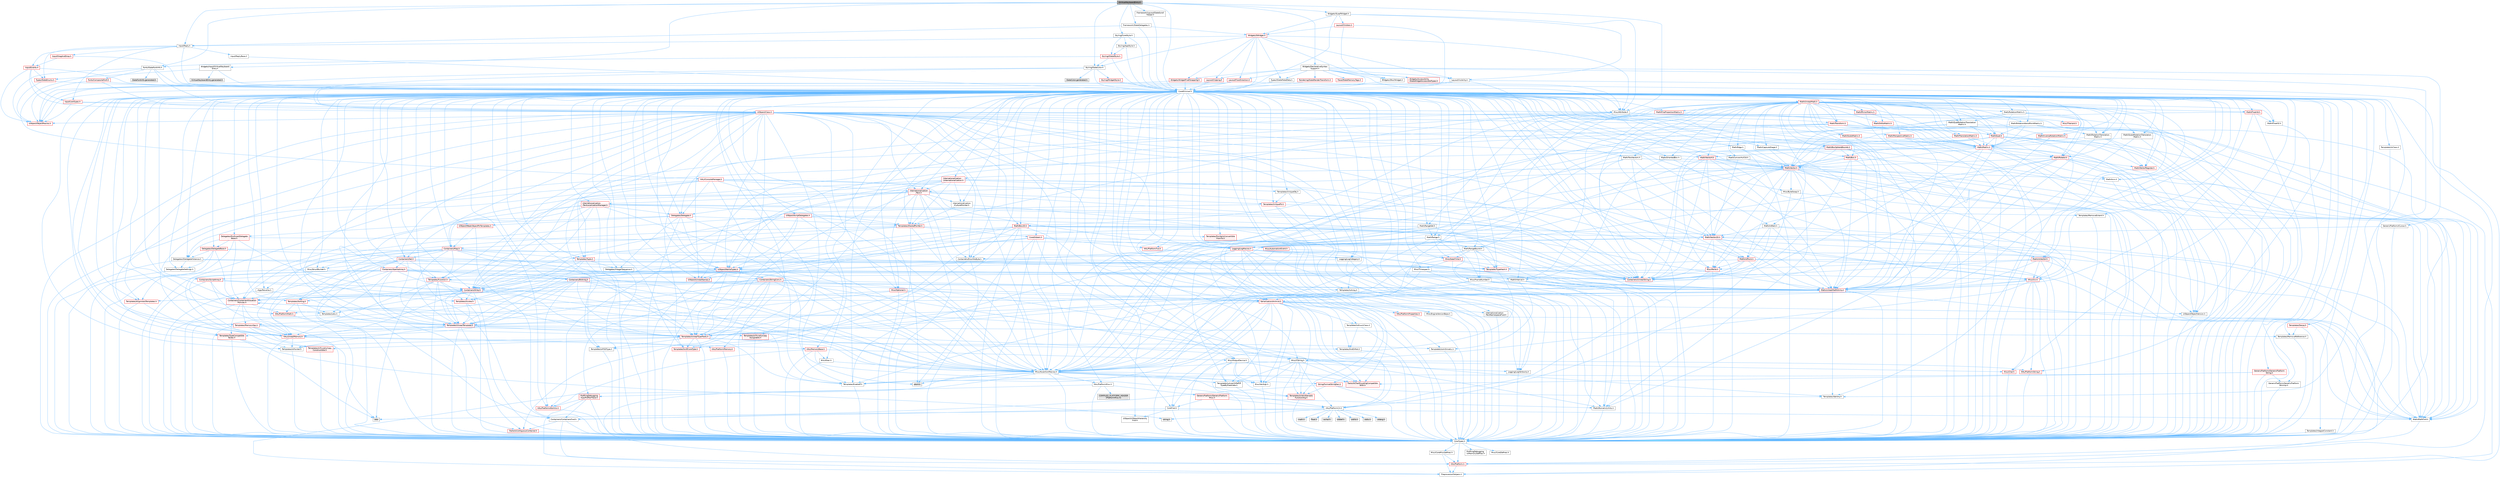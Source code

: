 digraph "SVirtualKeyboardEntry.h"
{
 // INTERACTIVE_SVG=YES
 // LATEX_PDF_SIZE
  bgcolor="transparent";
  edge [fontname=Helvetica,fontsize=10,labelfontname=Helvetica,labelfontsize=10];
  node [fontname=Helvetica,fontsize=10,shape=box,height=0.2,width=0.4];
  Node1 [id="Node000001",label="SVirtualKeyboardEntry.h",height=0.2,width=0.4,color="gray40", fillcolor="grey60", style="filled", fontcolor="black",tooltip=" "];
  Node1 -> Node2 [id="edge1_Node000001_Node000002",color="steelblue1",style="solid",tooltip=" "];
  Node2 [id="Node000002",label="CoreMinimal.h",height=0.2,width=0.4,color="grey40", fillcolor="white", style="filled",URL="$d7/d67/CoreMinimal_8h.html",tooltip=" "];
  Node2 -> Node3 [id="edge2_Node000002_Node000003",color="steelblue1",style="solid",tooltip=" "];
  Node3 [id="Node000003",label="CoreTypes.h",height=0.2,width=0.4,color="grey40", fillcolor="white", style="filled",URL="$dc/dec/CoreTypes_8h.html",tooltip=" "];
  Node3 -> Node4 [id="edge3_Node000003_Node000004",color="steelblue1",style="solid",tooltip=" "];
  Node4 [id="Node000004",label="HAL/Platform.h",height=0.2,width=0.4,color="red", fillcolor="#FFF0F0", style="filled",URL="$d9/dd0/Platform_8h.html",tooltip=" "];
  Node4 -> Node8 [id="edge4_Node000004_Node000008",color="steelblue1",style="solid",tooltip=" "];
  Node8 [id="Node000008",label="PreprocessorHelpers.h",height=0.2,width=0.4,color="grey40", fillcolor="white", style="filled",URL="$db/ddb/PreprocessorHelpers_8h.html",tooltip=" "];
  Node3 -> Node14 [id="edge5_Node000003_Node000014",color="steelblue1",style="solid",tooltip=" "];
  Node14 [id="Node000014",label="ProfilingDebugging\l/UMemoryDefines.h",height=0.2,width=0.4,color="grey40", fillcolor="white", style="filled",URL="$d2/da2/UMemoryDefines_8h.html",tooltip=" "];
  Node3 -> Node15 [id="edge6_Node000003_Node000015",color="steelblue1",style="solid",tooltip=" "];
  Node15 [id="Node000015",label="Misc/CoreMiscDefines.h",height=0.2,width=0.4,color="grey40", fillcolor="white", style="filled",URL="$da/d38/CoreMiscDefines_8h.html",tooltip=" "];
  Node15 -> Node4 [id="edge7_Node000015_Node000004",color="steelblue1",style="solid",tooltip=" "];
  Node15 -> Node8 [id="edge8_Node000015_Node000008",color="steelblue1",style="solid",tooltip=" "];
  Node3 -> Node16 [id="edge9_Node000003_Node000016",color="steelblue1",style="solid",tooltip=" "];
  Node16 [id="Node000016",label="Misc/CoreDefines.h",height=0.2,width=0.4,color="grey40", fillcolor="white", style="filled",URL="$d3/dd2/CoreDefines_8h.html",tooltip=" "];
  Node2 -> Node17 [id="edge10_Node000002_Node000017",color="steelblue1",style="solid",tooltip=" "];
  Node17 [id="Node000017",label="CoreFwd.h",height=0.2,width=0.4,color="grey40", fillcolor="white", style="filled",URL="$d1/d1e/CoreFwd_8h.html",tooltip=" "];
  Node17 -> Node3 [id="edge11_Node000017_Node000003",color="steelblue1",style="solid",tooltip=" "];
  Node17 -> Node18 [id="edge12_Node000017_Node000018",color="steelblue1",style="solid",tooltip=" "];
  Node18 [id="Node000018",label="Containers/ContainersFwd.h",height=0.2,width=0.4,color="grey40", fillcolor="white", style="filled",URL="$d4/d0a/ContainersFwd_8h.html",tooltip=" "];
  Node18 -> Node4 [id="edge13_Node000018_Node000004",color="steelblue1",style="solid",tooltip=" "];
  Node18 -> Node3 [id="edge14_Node000018_Node000003",color="steelblue1",style="solid",tooltip=" "];
  Node18 -> Node19 [id="edge15_Node000018_Node000019",color="steelblue1",style="solid",tooltip=" "];
  Node19 [id="Node000019",label="Traits/IsContiguousContainer.h",height=0.2,width=0.4,color="red", fillcolor="#FFF0F0", style="filled",URL="$d5/d3c/IsContiguousContainer_8h.html",tooltip=" "];
  Node19 -> Node3 [id="edge16_Node000019_Node000003",color="steelblue1",style="solid",tooltip=" "];
  Node17 -> Node22 [id="edge17_Node000017_Node000022",color="steelblue1",style="solid",tooltip=" "];
  Node22 [id="Node000022",label="Math/MathFwd.h",height=0.2,width=0.4,color="grey40", fillcolor="white", style="filled",URL="$d2/d10/MathFwd_8h.html",tooltip=" "];
  Node22 -> Node4 [id="edge18_Node000022_Node000004",color="steelblue1",style="solid",tooltip=" "];
  Node17 -> Node23 [id="edge19_Node000017_Node000023",color="steelblue1",style="solid",tooltip=" "];
  Node23 [id="Node000023",label="UObject/UObjectHierarchy\lFwd.h",height=0.2,width=0.4,color="grey40", fillcolor="white", style="filled",URL="$d3/d13/UObjectHierarchyFwd_8h.html",tooltip=" "];
  Node2 -> Node23 [id="edge20_Node000002_Node000023",color="steelblue1",style="solid",tooltip=" "];
  Node2 -> Node18 [id="edge21_Node000002_Node000018",color="steelblue1",style="solid",tooltip=" "];
  Node2 -> Node24 [id="edge22_Node000002_Node000024",color="steelblue1",style="solid",tooltip=" "];
  Node24 [id="Node000024",label="Misc/VarArgs.h",height=0.2,width=0.4,color="grey40", fillcolor="white", style="filled",URL="$d5/d6f/VarArgs_8h.html",tooltip=" "];
  Node24 -> Node3 [id="edge23_Node000024_Node000003",color="steelblue1",style="solid",tooltip=" "];
  Node2 -> Node25 [id="edge24_Node000002_Node000025",color="steelblue1",style="solid",tooltip=" "];
  Node25 [id="Node000025",label="Logging/LogVerbosity.h",height=0.2,width=0.4,color="grey40", fillcolor="white", style="filled",URL="$d2/d8f/LogVerbosity_8h.html",tooltip=" "];
  Node25 -> Node3 [id="edge25_Node000025_Node000003",color="steelblue1",style="solid",tooltip=" "];
  Node2 -> Node26 [id="edge26_Node000002_Node000026",color="steelblue1",style="solid",tooltip=" "];
  Node26 [id="Node000026",label="Misc/OutputDevice.h",height=0.2,width=0.4,color="grey40", fillcolor="white", style="filled",URL="$d7/d32/OutputDevice_8h.html",tooltip=" "];
  Node26 -> Node17 [id="edge27_Node000026_Node000017",color="steelblue1",style="solid",tooltip=" "];
  Node26 -> Node3 [id="edge28_Node000026_Node000003",color="steelblue1",style="solid",tooltip=" "];
  Node26 -> Node25 [id="edge29_Node000026_Node000025",color="steelblue1",style="solid",tooltip=" "];
  Node26 -> Node24 [id="edge30_Node000026_Node000024",color="steelblue1",style="solid",tooltip=" "];
  Node26 -> Node27 [id="edge31_Node000026_Node000027",color="steelblue1",style="solid",tooltip=" "];
  Node27 [id="Node000027",label="Templates/IsArrayOrRefOf\lTypeByPredicate.h",height=0.2,width=0.4,color="grey40", fillcolor="white", style="filled",URL="$d6/da1/IsArrayOrRefOfTypeByPredicate_8h.html",tooltip=" "];
  Node27 -> Node3 [id="edge32_Node000027_Node000003",color="steelblue1",style="solid",tooltip=" "];
  Node26 -> Node28 [id="edge33_Node000026_Node000028",color="steelblue1",style="solid",tooltip=" "];
  Node28 [id="Node000028",label="Templates/IsValidVariadic\lFunctionArg.h",height=0.2,width=0.4,color="red", fillcolor="#FFF0F0", style="filled",URL="$d0/dc8/IsValidVariadicFunctionArg_8h.html",tooltip=" "];
  Node28 -> Node3 [id="edge34_Node000028_Node000003",color="steelblue1",style="solid",tooltip=" "];
  Node26 -> Node30 [id="edge35_Node000026_Node000030",color="steelblue1",style="solid",tooltip=" "];
  Node30 [id="Node000030",label="Traits/IsCharEncodingCompatible\lWith.h",height=0.2,width=0.4,color="red", fillcolor="#FFF0F0", style="filled",URL="$df/dd1/IsCharEncodingCompatibleWith_8h.html",tooltip=" "];
  Node2 -> Node32 [id="edge36_Node000002_Node000032",color="steelblue1",style="solid",tooltip=" "];
  Node32 [id="Node000032",label="HAL/PlatformCrt.h",height=0.2,width=0.4,color="grey40", fillcolor="white", style="filled",URL="$d8/d75/PlatformCrt_8h.html",tooltip=" "];
  Node32 -> Node33 [id="edge37_Node000032_Node000033",color="steelblue1",style="solid",tooltip=" "];
  Node33 [id="Node000033",label="new",height=0.2,width=0.4,color="grey60", fillcolor="#E0E0E0", style="filled",tooltip=" "];
  Node32 -> Node34 [id="edge38_Node000032_Node000034",color="steelblue1",style="solid",tooltip=" "];
  Node34 [id="Node000034",label="wchar.h",height=0.2,width=0.4,color="grey60", fillcolor="#E0E0E0", style="filled",tooltip=" "];
  Node32 -> Node35 [id="edge39_Node000032_Node000035",color="steelblue1",style="solid",tooltip=" "];
  Node35 [id="Node000035",label="stddef.h",height=0.2,width=0.4,color="grey60", fillcolor="#E0E0E0", style="filled",tooltip=" "];
  Node32 -> Node36 [id="edge40_Node000032_Node000036",color="steelblue1",style="solid",tooltip=" "];
  Node36 [id="Node000036",label="stdlib.h",height=0.2,width=0.4,color="grey60", fillcolor="#E0E0E0", style="filled",tooltip=" "];
  Node32 -> Node37 [id="edge41_Node000032_Node000037",color="steelblue1",style="solid",tooltip=" "];
  Node37 [id="Node000037",label="stdio.h",height=0.2,width=0.4,color="grey60", fillcolor="#E0E0E0", style="filled",tooltip=" "];
  Node32 -> Node38 [id="edge42_Node000032_Node000038",color="steelblue1",style="solid",tooltip=" "];
  Node38 [id="Node000038",label="stdarg.h",height=0.2,width=0.4,color="grey60", fillcolor="#E0E0E0", style="filled",tooltip=" "];
  Node32 -> Node39 [id="edge43_Node000032_Node000039",color="steelblue1",style="solid",tooltip=" "];
  Node39 [id="Node000039",label="math.h",height=0.2,width=0.4,color="grey60", fillcolor="#E0E0E0", style="filled",tooltip=" "];
  Node32 -> Node40 [id="edge44_Node000032_Node000040",color="steelblue1",style="solid",tooltip=" "];
  Node40 [id="Node000040",label="float.h",height=0.2,width=0.4,color="grey60", fillcolor="#E0E0E0", style="filled",tooltip=" "];
  Node32 -> Node41 [id="edge45_Node000032_Node000041",color="steelblue1",style="solid",tooltip=" "];
  Node41 [id="Node000041",label="string.h",height=0.2,width=0.4,color="grey60", fillcolor="#E0E0E0", style="filled",tooltip=" "];
  Node2 -> Node42 [id="edge46_Node000002_Node000042",color="steelblue1",style="solid",tooltip=" "];
  Node42 [id="Node000042",label="HAL/PlatformMisc.h",height=0.2,width=0.4,color="grey40", fillcolor="white", style="filled",URL="$d0/df5/PlatformMisc_8h.html",tooltip=" "];
  Node42 -> Node3 [id="edge47_Node000042_Node000003",color="steelblue1",style="solid",tooltip=" "];
  Node42 -> Node43 [id="edge48_Node000042_Node000043",color="steelblue1",style="solid",tooltip=" "];
  Node43 [id="Node000043",label="GenericPlatform/GenericPlatform\lMisc.h",height=0.2,width=0.4,color="red", fillcolor="#FFF0F0", style="filled",URL="$db/d9a/GenericPlatformMisc_8h.html",tooltip=" "];
  Node43 -> Node17 [id="edge49_Node000043_Node000017",color="steelblue1",style="solid",tooltip=" "];
  Node43 -> Node3 [id="edge50_Node000043_Node000003",color="steelblue1",style="solid",tooltip=" "];
  Node43 -> Node32 [id="edge51_Node000043_Node000032",color="steelblue1",style="solid",tooltip=" "];
  Node43 -> Node47 [id="edge52_Node000043_Node000047",color="steelblue1",style="solid",tooltip=" "];
  Node47 [id="Node000047",label="Math/NumericLimits.h",height=0.2,width=0.4,color="grey40", fillcolor="white", style="filled",URL="$df/d1b/NumericLimits_8h.html",tooltip=" "];
  Node47 -> Node3 [id="edge53_Node000047_Node000003",color="steelblue1",style="solid",tooltip=" "];
  Node42 -> Node52 [id="edge54_Node000042_Node000052",color="steelblue1",style="solid",tooltip=" "];
  Node52 [id="Node000052",label="COMPILED_PLATFORM_HEADER\l(PlatformMisc.h)",height=0.2,width=0.4,color="grey60", fillcolor="#E0E0E0", style="filled",tooltip=" "];
  Node42 -> Node53 [id="edge55_Node000042_Node000053",color="steelblue1",style="solid",tooltip=" "];
  Node53 [id="Node000053",label="ProfilingDebugging\l/CpuProfilerTrace.h",height=0.2,width=0.4,color="red", fillcolor="#FFF0F0", style="filled",URL="$da/dcb/CpuProfilerTrace_8h.html",tooltip=" "];
  Node53 -> Node3 [id="edge56_Node000053_Node000003",color="steelblue1",style="solid",tooltip=" "];
  Node53 -> Node18 [id="edge57_Node000053_Node000018",color="steelblue1",style="solid",tooltip=" "];
  Node53 -> Node54 [id="edge58_Node000053_Node000054",color="steelblue1",style="solid",tooltip=" "];
  Node54 [id="Node000054",label="HAL/PlatformAtomics.h",height=0.2,width=0.4,color="red", fillcolor="#FFF0F0", style="filled",URL="$d3/d36/PlatformAtomics_8h.html",tooltip=" "];
  Node54 -> Node3 [id="edge59_Node000054_Node000003",color="steelblue1",style="solid",tooltip=" "];
  Node53 -> Node8 [id="edge60_Node000053_Node000008",color="steelblue1",style="solid",tooltip=" "];
  Node2 -> Node61 [id="edge61_Node000002_Node000061",color="steelblue1",style="solid",tooltip=" "];
  Node61 [id="Node000061",label="Misc/AssertionMacros.h",height=0.2,width=0.4,color="grey40", fillcolor="white", style="filled",URL="$d0/dfa/AssertionMacros_8h.html",tooltip=" "];
  Node61 -> Node3 [id="edge62_Node000061_Node000003",color="steelblue1",style="solid",tooltip=" "];
  Node61 -> Node4 [id="edge63_Node000061_Node000004",color="steelblue1",style="solid",tooltip=" "];
  Node61 -> Node42 [id="edge64_Node000061_Node000042",color="steelblue1",style="solid",tooltip=" "];
  Node61 -> Node8 [id="edge65_Node000061_Node000008",color="steelblue1",style="solid",tooltip=" "];
  Node61 -> Node62 [id="edge66_Node000061_Node000062",color="steelblue1",style="solid",tooltip=" "];
  Node62 [id="Node000062",label="Templates/EnableIf.h",height=0.2,width=0.4,color="grey40", fillcolor="white", style="filled",URL="$d7/d60/EnableIf_8h.html",tooltip=" "];
  Node62 -> Node3 [id="edge67_Node000062_Node000003",color="steelblue1",style="solid",tooltip=" "];
  Node61 -> Node27 [id="edge68_Node000061_Node000027",color="steelblue1",style="solid",tooltip=" "];
  Node61 -> Node28 [id="edge69_Node000061_Node000028",color="steelblue1",style="solid",tooltip=" "];
  Node61 -> Node30 [id="edge70_Node000061_Node000030",color="steelblue1",style="solid",tooltip=" "];
  Node61 -> Node24 [id="edge71_Node000061_Node000024",color="steelblue1",style="solid",tooltip=" "];
  Node61 -> Node63 [id="edge72_Node000061_Node000063",color="steelblue1",style="solid",tooltip=" "];
  Node63 [id="Node000063",label="String/FormatStringSan.h",height=0.2,width=0.4,color="red", fillcolor="#FFF0F0", style="filled",URL="$d3/d8b/FormatStringSan_8h.html",tooltip=" "];
  Node63 -> Node3 [id="edge73_Node000063_Node000003",color="steelblue1",style="solid",tooltip=" "];
  Node63 -> Node65 [id="edge74_Node000063_Node000065",color="steelblue1",style="solid",tooltip=" "];
  Node65 [id="Node000065",label="Templates/Identity.h",height=0.2,width=0.4,color="grey40", fillcolor="white", style="filled",URL="$d0/dd5/Identity_8h.html",tooltip=" "];
  Node63 -> Node28 [id="edge75_Node000063_Node000028",color="steelblue1",style="solid",tooltip=" "];
  Node63 -> Node18 [id="edge76_Node000063_Node000018",color="steelblue1",style="solid",tooltip=" "];
  Node61 -> Node69 [id="edge77_Node000061_Node000069",color="steelblue1",style="solid",tooltip=" "];
  Node69 [id="Node000069",label="atomic",height=0.2,width=0.4,color="grey60", fillcolor="#E0E0E0", style="filled",tooltip=" "];
  Node2 -> Node70 [id="edge78_Node000002_Node000070",color="steelblue1",style="solid",tooltip=" "];
  Node70 [id="Node000070",label="Templates/IsPointer.h",height=0.2,width=0.4,color="grey40", fillcolor="white", style="filled",URL="$d7/d05/IsPointer_8h.html",tooltip=" "];
  Node70 -> Node3 [id="edge79_Node000070_Node000003",color="steelblue1",style="solid",tooltip=" "];
  Node2 -> Node71 [id="edge80_Node000002_Node000071",color="steelblue1",style="solid",tooltip=" "];
  Node71 [id="Node000071",label="HAL/PlatformMemory.h",height=0.2,width=0.4,color="red", fillcolor="#FFF0F0", style="filled",URL="$de/d68/PlatformMemory_8h.html",tooltip=" "];
  Node71 -> Node3 [id="edge81_Node000071_Node000003",color="steelblue1",style="solid",tooltip=" "];
  Node2 -> Node54 [id="edge82_Node000002_Node000054",color="steelblue1",style="solid",tooltip=" "];
  Node2 -> Node76 [id="edge83_Node000002_Node000076",color="steelblue1",style="solid",tooltip=" "];
  Node76 [id="Node000076",label="Misc/Exec.h",height=0.2,width=0.4,color="grey40", fillcolor="white", style="filled",URL="$de/ddb/Exec_8h.html",tooltip=" "];
  Node76 -> Node3 [id="edge84_Node000076_Node000003",color="steelblue1",style="solid",tooltip=" "];
  Node76 -> Node61 [id="edge85_Node000076_Node000061",color="steelblue1",style="solid",tooltip=" "];
  Node2 -> Node77 [id="edge86_Node000002_Node000077",color="steelblue1",style="solid",tooltip=" "];
  Node77 [id="Node000077",label="HAL/MemoryBase.h",height=0.2,width=0.4,color="red", fillcolor="#FFF0F0", style="filled",URL="$d6/d9f/MemoryBase_8h.html",tooltip=" "];
  Node77 -> Node3 [id="edge87_Node000077_Node000003",color="steelblue1",style="solid",tooltip=" "];
  Node77 -> Node54 [id="edge88_Node000077_Node000054",color="steelblue1",style="solid",tooltip=" "];
  Node77 -> Node32 [id="edge89_Node000077_Node000032",color="steelblue1",style="solid",tooltip=" "];
  Node77 -> Node76 [id="edge90_Node000077_Node000076",color="steelblue1",style="solid",tooltip=" "];
  Node77 -> Node26 [id="edge91_Node000077_Node000026",color="steelblue1",style="solid",tooltip=" "];
  Node2 -> Node87 [id="edge92_Node000002_Node000087",color="steelblue1",style="solid",tooltip=" "];
  Node87 [id="Node000087",label="HAL/UnrealMemory.h",height=0.2,width=0.4,color="red", fillcolor="#FFF0F0", style="filled",URL="$d9/d96/UnrealMemory_8h.html",tooltip=" "];
  Node87 -> Node3 [id="edge93_Node000087_Node000003",color="steelblue1",style="solid",tooltip=" "];
  Node87 -> Node77 [id="edge94_Node000087_Node000077",color="steelblue1",style="solid",tooltip=" "];
  Node87 -> Node71 [id="edge95_Node000087_Node000071",color="steelblue1",style="solid",tooltip=" "];
  Node87 -> Node70 [id="edge96_Node000087_Node000070",color="steelblue1",style="solid",tooltip=" "];
  Node2 -> Node89 [id="edge97_Node000002_Node000089",color="steelblue1",style="solid",tooltip=" "];
  Node89 [id="Node000089",label="Templates/IsArithmetic.h",height=0.2,width=0.4,color="grey40", fillcolor="white", style="filled",URL="$d2/d5d/IsArithmetic_8h.html",tooltip=" "];
  Node89 -> Node3 [id="edge98_Node000089_Node000003",color="steelblue1",style="solid",tooltip=" "];
  Node2 -> Node83 [id="edge99_Node000002_Node000083",color="steelblue1",style="solid",tooltip=" "];
  Node83 [id="Node000083",label="Templates/AndOrNot.h",height=0.2,width=0.4,color="grey40", fillcolor="white", style="filled",URL="$db/d0a/AndOrNot_8h.html",tooltip=" "];
  Node83 -> Node3 [id="edge100_Node000083_Node000003",color="steelblue1",style="solid",tooltip=" "];
  Node2 -> Node90 [id="edge101_Node000002_Node000090",color="steelblue1",style="solid",tooltip=" "];
  Node90 [id="Node000090",label="Templates/IsPODType.h",height=0.2,width=0.4,color="grey40", fillcolor="white", style="filled",URL="$d7/db1/IsPODType_8h.html",tooltip=" "];
  Node90 -> Node3 [id="edge102_Node000090_Node000003",color="steelblue1",style="solid",tooltip=" "];
  Node2 -> Node91 [id="edge103_Node000002_Node000091",color="steelblue1",style="solid",tooltip=" "];
  Node91 [id="Node000091",label="Templates/IsUECoreType.h",height=0.2,width=0.4,color="red", fillcolor="#FFF0F0", style="filled",URL="$d1/db8/IsUECoreType_8h.html",tooltip=" "];
  Node91 -> Node3 [id="edge104_Node000091_Node000003",color="steelblue1",style="solid",tooltip=" "];
  Node2 -> Node84 [id="edge105_Node000002_Node000084",color="steelblue1",style="solid",tooltip=" "];
  Node84 [id="Node000084",label="Templates/IsTriviallyCopy\lConstructible.h",height=0.2,width=0.4,color="red", fillcolor="#FFF0F0", style="filled",URL="$d3/d78/IsTriviallyCopyConstructible_8h.html",tooltip=" "];
  Node84 -> Node3 [id="edge106_Node000084_Node000003",color="steelblue1",style="solid",tooltip=" "];
  Node2 -> Node92 [id="edge107_Node000002_Node000092",color="steelblue1",style="solid",tooltip=" "];
  Node92 [id="Node000092",label="Templates/UnrealTypeTraits.h",height=0.2,width=0.4,color="red", fillcolor="#FFF0F0", style="filled",URL="$d2/d2d/UnrealTypeTraits_8h.html",tooltip=" "];
  Node92 -> Node3 [id="edge108_Node000092_Node000003",color="steelblue1",style="solid",tooltip=" "];
  Node92 -> Node70 [id="edge109_Node000092_Node000070",color="steelblue1",style="solid",tooltip=" "];
  Node92 -> Node61 [id="edge110_Node000092_Node000061",color="steelblue1",style="solid",tooltip=" "];
  Node92 -> Node83 [id="edge111_Node000092_Node000083",color="steelblue1",style="solid",tooltip=" "];
  Node92 -> Node62 [id="edge112_Node000092_Node000062",color="steelblue1",style="solid",tooltip=" "];
  Node92 -> Node89 [id="edge113_Node000092_Node000089",color="steelblue1",style="solid",tooltip=" "];
  Node92 -> Node90 [id="edge114_Node000092_Node000090",color="steelblue1",style="solid",tooltip=" "];
  Node92 -> Node91 [id="edge115_Node000092_Node000091",color="steelblue1",style="solid",tooltip=" "];
  Node92 -> Node84 [id="edge116_Node000092_Node000084",color="steelblue1",style="solid",tooltip=" "];
  Node2 -> Node62 [id="edge117_Node000002_Node000062",color="steelblue1",style="solid",tooltip=" "];
  Node2 -> Node94 [id="edge118_Node000002_Node000094",color="steelblue1",style="solid",tooltip=" "];
  Node94 [id="Node000094",label="Templates/RemoveReference.h",height=0.2,width=0.4,color="grey40", fillcolor="white", style="filled",URL="$da/dbe/RemoveReference_8h.html",tooltip=" "];
  Node94 -> Node3 [id="edge119_Node000094_Node000003",color="steelblue1",style="solid",tooltip=" "];
  Node2 -> Node95 [id="edge120_Node000002_Node000095",color="steelblue1",style="solid",tooltip=" "];
  Node95 [id="Node000095",label="Templates/IntegralConstant.h",height=0.2,width=0.4,color="grey40", fillcolor="white", style="filled",URL="$db/d1b/IntegralConstant_8h.html",tooltip=" "];
  Node95 -> Node3 [id="edge121_Node000095_Node000003",color="steelblue1",style="solid",tooltip=" "];
  Node2 -> Node96 [id="edge122_Node000002_Node000096",color="steelblue1",style="solid",tooltip=" "];
  Node96 [id="Node000096",label="Templates/IsClass.h",height=0.2,width=0.4,color="grey40", fillcolor="white", style="filled",URL="$db/dcb/IsClass_8h.html",tooltip=" "];
  Node96 -> Node3 [id="edge123_Node000096_Node000003",color="steelblue1",style="solid",tooltip=" "];
  Node2 -> Node97 [id="edge124_Node000002_Node000097",color="steelblue1",style="solid",tooltip=" "];
  Node97 [id="Node000097",label="Templates/TypeCompatible\lBytes.h",height=0.2,width=0.4,color="red", fillcolor="#FFF0F0", style="filled",URL="$df/d0a/TypeCompatibleBytes_8h.html",tooltip=" "];
  Node97 -> Node3 [id="edge125_Node000097_Node000003",color="steelblue1",style="solid",tooltip=" "];
  Node97 -> Node41 [id="edge126_Node000097_Node000041",color="steelblue1",style="solid",tooltip=" "];
  Node97 -> Node33 [id="edge127_Node000097_Node000033",color="steelblue1",style="solid",tooltip=" "];
  Node2 -> Node19 [id="edge128_Node000002_Node000019",color="steelblue1",style="solid",tooltip=" "];
  Node2 -> Node98 [id="edge129_Node000002_Node000098",color="steelblue1",style="solid",tooltip=" "];
  Node98 [id="Node000098",label="Templates/UnrealTemplate.h",height=0.2,width=0.4,color="red", fillcolor="#FFF0F0", style="filled",URL="$d4/d24/UnrealTemplate_8h.html",tooltip=" "];
  Node98 -> Node3 [id="edge130_Node000098_Node000003",color="steelblue1",style="solid",tooltip=" "];
  Node98 -> Node70 [id="edge131_Node000098_Node000070",color="steelblue1",style="solid",tooltip=" "];
  Node98 -> Node87 [id="edge132_Node000098_Node000087",color="steelblue1",style="solid",tooltip=" "];
  Node98 -> Node92 [id="edge133_Node000098_Node000092",color="steelblue1",style="solid",tooltip=" "];
  Node98 -> Node94 [id="edge134_Node000098_Node000094",color="steelblue1",style="solid",tooltip=" "];
  Node98 -> Node97 [id="edge135_Node000098_Node000097",color="steelblue1",style="solid",tooltip=" "];
  Node98 -> Node65 [id="edge136_Node000098_Node000065",color="steelblue1",style="solid",tooltip=" "];
  Node98 -> Node19 [id="edge137_Node000098_Node000019",color="steelblue1",style="solid",tooltip=" "];
  Node2 -> Node47 [id="edge138_Node000002_Node000047",color="steelblue1",style="solid",tooltip=" "];
  Node2 -> Node102 [id="edge139_Node000002_Node000102",color="steelblue1",style="solid",tooltip=" "];
  Node102 [id="Node000102",label="HAL/PlatformMath.h",height=0.2,width=0.4,color="red", fillcolor="#FFF0F0", style="filled",URL="$dc/d53/PlatformMath_8h.html",tooltip=" "];
  Node102 -> Node3 [id="edge140_Node000102_Node000003",color="steelblue1",style="solid",tooltip=" "];
  Node2 -> Node85 [id="edge141_Node000002_Node000085",color="steelblue1",style="solid",tooltip=" "];
  Node85 [id="Node000085",label="Templates/IsTriviallyCopy\lAssignable.h",height=0.2,width=0.4,color="red", fillcolor="#FFF0F0", style="filled",URL="$d2/df2/IsTriviallyCopyAssignable_8h.html",tooltip=" "];
  Node85 -> Node3 [id="edge142_Node000085_Node000003",color="steelblue1",style="solid",tooltip=" "];
  Node2 -> Node110 [id="edge143_Node000002_Node000110",color="steelblue1",style="solid",tooltip=" "];
  Node110 [id="Node000110",label="Templates/MemoryOps.h",height=0.2,width=0.4,color="red", fillcolor="#FFF0F0", style="filled",URL="$db/dea/MemoryOps_8h.html",tooltip=" "];
  Node110 -> Node3 [id="edge144_Node000110_Node000003",color="steelblue1",style="solid",tooltip=" "];
  Node110 -> Node87 [id="edge145_Node000110_Node000087",color="steelblue1",style="solid",tooltip=" "];
  Node110 -> Node85 [id="edge146_Node000110_Node000085",color="steelblue1",style="solid",tooltip=" "];
  Node110 -> Node84 [id="edge147_Node000110_Node000084",color="steelblue1",style="solid",tooltip=" "];
  Node110 -> Node92 [id="edge148_Node000110_Node000092",color="steelblue1",style="solid",tooltip=" "];
  Node110 -> Node33 [id="edge149_Node000110_Node000033",color="steelblue1",style="solid",tooltip=" "];
  Node2 -> Node111 [id="edge150_Node000002_Node000111",color="steelblue1",style="solid",tooltip=" "];
  Node111 [id="Node000111",label="Containers/ContainerAllocation\lPolicies.h",height=0.2,width=0.4,color="red", fillcolor="#FFF0F0", style="filled",URL="$d7/dff/ContainerAllocationPolicies_8h.html",tooltip=" "];
  Node111 -> Node3 [id="edge151_Node000111_Node000003",color="steelblue1",style="solid",tooltip=" "];
  Node111 -> Node111 [id="edge152_Node000111_Node000111",color="steelblue1",style="solid",tooltip=" "];
  Node111 -> Node102 [id="edge153_Node000111_Node000102",color="steelblue1",style="solid",tooltip=" "];
  Node111 -> Node87 [id="edge154_Node000111_Node000087",color="steelblue1",style="solid",tooltip=" "];
  Node111 -> Node47 [id="edge155_Node000111_Node000047",color="steelblue1",style="solid",tooltip=" "];
  Node111 -> Node61 [id="edge156_Node000111_Node000061",color="steelblue1",style="solid",tooltip=" "];
  Node111 -> Node110 [id="edge157_Node000111_Node000110",color="steelblue1",style="solid",tooltip=" "];
  Node111 -> Node97 [id="edge158_Node000111_Node000097",color="steelblue1",style="solid",tooltip=" "];
  Node2 -> Node114 [id="edge159_Node000002_Node000114",color="steelblue1",style="solid",tooltip=" "];
  Node114 [id="Node000114",label="Templates/IsEnumClass.h",height=0.2,width=0.4,color="grey40", fillcolor="white", style="filled",URL="$d7/d15/IsEnumClass_8h.html",tooltip=" "];
  Node114 -> Node3 [id="edge160_Node000114_Node000003",color="steelblue1",style="solid",tooltip=" "];
  Node114 -> Node83 [id="edge161_Node000114_Node000083",color="steelblue1",style="solid",tooltip=" "];
  Node2 -> Node115 [id="edge162_Node000002_Node000115",color="steelblue1",style="solid",tooltip=" "];
  Node115 [id="Node000115",label="HAL/PlatformProperties.h",height=0.2,width=0.4,color="red", fillcolor="#FFF0F0", style="filled",URL="$d9/db0/PlatformProperties_8h.html",tooltip=" "];
  Node115 -> Node3 [id="edge163_Node000115_Node000003",color="steelblue1",style="solid",tooltip=" "];
  Node2 -> Node118 [id="edge164_Node000002_Node000118",color="steelblue1",style="solid",tooltip=" "];
  Node118 [id="Node000118",label="Misc/EngineVersionBase.h",height=0.2,width=0.4,color="grey40", fillcolor="white", style="filled",URL="$d5/d2b/EngineVersionBase_8h.html",tooltip=" "];
  Node118 -> Node3 [id="edge165_Node000118_Node000003",color="steelblue1",style="solid",tooltip=" "];
  Node2 -> Node119 [id="edge166_Node000002_Node000119",color="steelblue1",style="solid",tooltip=" "];
  Node119 [id="Node000119",label="Internationalization\l/TextNamespaceFwd.h",height=0.2,width=0.4,color="grey40", fillcolor="white", style="filled",URL="$d8/d97/TextNamespaceFwd_8h.html",tooltip=" "];
  Node119 -> Node3 [id="edge167_Node000119_Node000003",color="steelblue1",style="solid",tooltip=" "];
  Node2 -> Node120 [id="edge168_Node000002_Node000120",color="steelblue1",style="solid",tooltip=" "];
  Node120 [id="Node000120",label="Serialization/Archive.h",height=0.2,width=0.4,color="red", fillcolor="#FFF0F0", style="filled",URL="$d7/d3b/Archive_8h.html",tooltip=" "];
  Node120 -> Node17 [id="edge169_Node000120_Node000017",color="steelblue1",style="solid",tooltip=" "];
  Node120 -> Node3 [id="edge170_Node000120_Node000003",color="steelblue1",style="solid",tooltip=" "];
  Node120 -> Node115 [id="edge171_Node000120_Node000115",color="steelblue1",style="solid",tooltip=" "];
  Node120 -> Node119 [id="edge172_Node000120_Node000119",color="steelblue1",style="solid",tooltip=" "];
  Node120 -> Node22 [id="edge173_Node000120_Node000022",color="steelblue1",style="solid",tooltip=" "];
  Node120 -> Node61 [id="edge174_Node000120_Node000061",color="steelblue1",style="solid",tooltip=" "];
  Node120 -> Node118 [id="edge175_Node000120_Node000118",color="steelblue1",style="solid",tooltip=" "];
  Node120 -> Node24 [id="edge176_Node000120_Node000024",color="steelblue1",style="solid",tooltip=" "];
  Node120 -> Node62 [id="edge177_Node000120_Node000062",color="steelblue1",style="solid",tooltip=" "];
  Node120 -> Node27 [id="edge178_Node000120_Node000027",color="steelblue1",style="solid",tooltip=" "];
  Node120 -> Node114 [id="edge179_Node000120_Node000114",color="steelblue1",style="solid",tooltip=" "];
  Node120 -> Node28 [id="edge180_Node000120_Node000028",color="steelblue1",style="solid",tooltip=" "];
  Node120 -> Node98 [id="edge181_Node000120_Node000098",color="steelblue1",style="solid",tooltip=" "];
  Node120 -> Node30 [id="edge182_Node000120_Node000030",color="steelblue1",style="solid",tooltip=" "];
  Node120 -> Node123 [id="edge183_Node000120_Node000123",color="steelblue1",style="solid",tooltip=" "];
  Node123 [id="Node000123",label="UObject/ObjectVersion.h",height=0.2,width=0.4,color="grey40", fillcolor="white", style="filled",URL="$da/d63/ObjectVersion_8h.html",tooltip=" "];
  Node123 -> Node3 [id="edge184_Node000123_Node000003",color="steelblue1",style="solid",tooltip=" "];
  Node2 -> Node124 [id="edge185_Node000002_Node000124",color="steelblue1",style="solid",tooltip=" "];
  Node124 [id="Node000124",label="Templates/Less.h",height=0.2,width=0.4,color="grey40", fillcolor="white", style="filled",URL="$de/dc8/Less_8h.html",tooltip=" "];
  Node124 -> Node3 [id="edge186_Node000124_Node000003",color="steelblue1",style="solid",tooltip=" "];
  Node124 -> Node98 [id="edge187_Node000124_Node000098",color="steelblue1",style="solid",tooltip=" "];
  Node2 -> Node125 [id="edge188_Node000002_Node000125",color="steelblue1",style="solid",tooltip=" "];
  Node125 [id="Node000125",label="Templates/Sorting.h",height=0.2,width=0.4,color="red", fillcolor="#FFF0F0", style="filled",URL="$d3/d9e/Sorting_8h.html",tooltip=" "];
  Node125 -> Node3 [id="edge189_Node000125_Node000003",color="steelblue1",style="solid",tooltip=" "];
  Node125 -> Node102 [id="edge190_Node000125_Node000102",color="steelblue1",style="solid",tooltip=" "];
  Node125 -> Node124 [id="edge191_Node000125_Node000124",color="steelblue1",style="solid",tooltip=" "];
  Node2 -> Node136 [id="edge192_Node000002_Node000136",color="steelblue1",style="solid",tooltip=" "];
  Node136 [id="Node000136",label="Misc/Char.h",height=0.2,width=0.4,color="red", fillcolor="#FFF0F0", style="filled",URL="$d0/d58/Char_8h.html",tooltip=" "];
  Node136 -> Node3 [id="edge193_Node000136_Node000003",color="steelblue1",style="solid",tooltip=" "];
  Node2 -> Node139 [id="edge194_Node000002_Node000139",color="steelblue1",style="solid",tooltip=" "];
  Node139 [id="Node000139",label="GenericPlatform/GenericPlatform\lStricmp.h",height=0.2,width=0.4,color="grey40", fillcolor="white", style="filled",URL="$d2/d86/GenericPlatformStricmp_8h.html",tooltip=" "];
  Node139 -> Node3 [id="edge195_Node000139_Node000003",color="steelblue1",style="solid",tooltip=" "];
  Node2 -> Node140 [id="edge196_Node000002_Node000140",color="steelblue1",style="solid",tooltip=" "];
  Node140 [id="Node000140",label="GenericPlatform/GenericPlatform\lString.h",height=0.2,width=0.4,color="red", fillcolor="#FFF0F0", style="filled",URL="$dd/d20/GenericPlatformString_8h.html",tooltip=" "];
  Node140 -> Node3 [id="edge197_Node000140_Node000003",color="steelblue1",style="solid",tooltip=" "];
  Node140 -> Node139 [id="edge198_Node000140_Node000139",color="steelblue1",style="solid",tooltip=" "];
  Node140 -> Node62 [id="edge199_Node000140_Node000062",color="steelblue1",style="solid",tooltip=" "];
  Node140 -> Node30 [id="edge200_Node000140_Node000030",color="steelblue1",style="solid",tooltip=" "];
  Node2 -> Node73 [id="edge201_Node000002_Node000073",color="steelblue1",style="solid",tooltip=" "];
  Node73 [id="Node000073",label="HAL/PlatformString.h",height=0.2,width=0.4,color="red", fillcolor="#FFF0F0", style="filled",URL="$db/db5/PlatformString_8h.html",tooltip=" "];
  Node73 -> Node3 [id="edge202_Node000073_Node000003",color="steelblue1",style="solid",tooltip=" "];
  Node2 -> Node143 [id="edge203_Node000002_Node000143",color="steelblue1",style="solid",tooltip=" "];
  Node143 [id="Node000143",label="Misc/CString.h",height=0.2,width=0.4,color="grey40", fillcolor="white", style="filled",URL="$d2/d49/CString_8h.html",tooltip=" "];
  Node143 -> Node3 [id="edge204_Node000143_Node000003",color="steelblue1",style="solid",tooltip=" "];
  Node143 -> Node32 [id="edge205_Node000143_Node000032",color="steelblue1",style="solid",tooltip=" "];
  Node143 -> Node73 [id="edge206_Node000143_Node000073",color="steelblue1",style="solid",tooltip=" "];
  Node143 -> Node61 [id="edge207_Node000143_Node000061",color="steelblue1",style="solid",tooltip=" "];
  Node143 -> Node136 [id="edge208_Node000143_Node000136",color="steelblue1",style="solid",tooltip=" "];
  Node143 -> Node24 [id="edge209_Node000143_Node000024",color="steelblue1",style="solid",tooltip=" "];
  Node143 -> Node27 [id="edge210_Node000143_Node000027",color="steelblue1",style="solid",tooltip=" "];
  Node143 -> Node28 [id="edge211_Node000143_Node000028",color="steelblue1",style="solid",tooltip=" "];
  Node143 -> Node30 [id="edge212_Node000143_Node000030",color="steelblue1",style="solid",tooltip=" "];
  Node2 -> Node144 [id="edge213_Node000002_Node000144",color="steelblue1",style="solid",tooltip=" "];
  Node144 [id="Node000144",label="Misc/Crc.h",height=0.2,width=0.4,color="red", fillcolor="#FFF0F0", style="filled",URL="$d4/dd2/Crc_8h.html",tooltip=" "];
  Node144 -> Node3 [id="edge214_Node000144_Node000003",color="steelblue1",style="solid",tooltip=" "];
  Node144 -> Node73 [id="edge215_Node000144_Node000073",color="steelblue1",style="solid",tooltip=" "];
  Node144 -> Node61 [id="edge216_Node000144_Node000061",color="steelblue1",style="solid",tooltip=" "];
  Node144 -> Node143 [id="edge217_Node000144_Node000143",color="steelblue1",style="solid",tooltip=" "];
  Node144 -> Node136 [id="edge218_Node000144_Node000136",color="steelblue1",style="solid",tooltip=" "];
  Node144 -> Node92 [id="edge219_Node000144_Node000092",color="steelblue1",style="solid",tooltip=" "];
  Node2 -> Node135 [id="edge220_Node000002_Node000135",color="steelblue1",style="solid",tooltip=" "];
  Node135 [id="Node000135",label="Math/UnrealMathUtility.h",height=0.2,width=0.4,color="red", fillcolor="#FFF0F0", style="filled",URL="$db/db8/UnrealMathUtility_8h.html",tooltip=" "];
  Node135 -> Node3 [id="edge221_Node000135_Node000003",color="steelblue1",style="solid",tooltip=" "];
  Node135 -> Node61 [id="edge222_Node000135_Node000061",color="steelblue1",style="solid",tooltip=" "];
  Node135 -> Node102 [id="edge223_Node000135_Node000102",color="steelblue1",style="solid",tooltip=" "];
  Node135 -> Node22 [id="edge224_Node000135_Node000022",color="steelblue1",style="solid",tooltip=" "];
  Node135 -> Node65 [id="edge225_Node000135_Node000065",color="steelblue1",style="solid",tooltip=" "];
  Node2 -> Node145 [id="edge226_Node000002_Node000145",color="steelblue1",style="solid",tooltip=" "];
  Node145 [id="Node000145",label="Containers/UnrealString.h",height=0.2,width=0.4,color="red", fillcolor="#FFF0F0", style="filled",URL="$d5/dba/UnrealString_8h.html",tooltip=" "];
  Node2 -> Node149 [id="edge227_Node000002_Node000149",color="steelblue1",style="solid",tooltip=" "];
  Node149 [id="Node000149",label="Containers/Array.h",height=0.2,width=0.4,color="red", fillcolor="#FFF0F0", style="filled",URL="$df/dd0/Array_8h.html",tooltip=" "];
  Node149 -> Node3 [id="edge228_Node000149_Node000003",color="steelblue1",style="solid",tooltip=" "];
  Node149 -> Node61 [id="edge229_Node000149_Node000061",color="steelblue1",style="solid",tooltip=" "];
  Node149 -> Node87 [id="edge230_Node000149_Node000087",color="steelblue1",style="solid",tooltip=" "];
  Node149 -> Node92 [id="edge231_Node000149_Node000092",color="steelblue1",style="solid",tooltip=" "];
  Node149 -> Node98 [id="edge232_Node000149_Node000098",color="steelblue1",style="solid",tooltip=" "];
  Node149 -> Node111 [id="edge233_Node000149_Node000111",color="steelblue1",style="solid",tooltip=" "];
  Node149 -> Node120 [id="edge234_Node000149_Node000120",color="steelblue1",style="solid",tooltip=" "];
  Node149 -> Node128 [id="edge235_Node000149_Node000128",color="steelblue1",style="solid",tooltip=" "];
  Node128 [id="Node000128",label="Templates/Invoke.h",height=0.2,width=0.4,color="red", fillcolor="#FFF0F0", style="filled",URL="$d7/deb/Invoke_8h.html",tooltip=" "];
  Node128 -> Node3 [id="edge236_Node000128_Node000003",color="steelblue1",style="solid",tooltip=" "];
  Node128 -> Node98 [id="edge237_Node000128_Node000098",color="steelblue1",style="solid",tooltip=" "];
  Node149 -> Node124 [id="edge238_Node000149_Node000124",color="steelblue1",style="solid",tooltip=" "];
  Node149 -> Node125 [id="edge239_Node000149_Node000125",color="steelblue1",style="solid",tooltip=" "];
  Node149 -> Node172 [id="edge240_Node000149_Node000172",color="steelblue1",style="solid",tooltip=" "];
  Node172 [id="Node000172",label="Templates/AlignmentTemplates.h",height=0.2,width=0.4,color="red", fillcolor="#FFF0F0", style="filled",URL="$dd/d32/AlignmentTemplates_8h.html",tooltip=" "];
  Node172 -> Node3 [id="edge241_Node000172_Node000003",color="steelblue1",style="solid",tooltip=" "];
  Node172 -> Node70 [id="edge242_Node000172_Node000070",color="steelblue1",style="solid",tooltip=" "];
  Node2 -> Node173 [id="edge243_Node000002_Node000173",color="steelblue1",style="solid",tooltip=" "];
  Node173 [id="Node000173",label="Misc/FrameNumber.h",height=0.2,width=0.4,color="grey40", fillcolor="white", style="filled",URL="$dd/dbd/FrameNumber_8h.html",tooltip=" "];
  Node173 -> Node3 [id="edge244_Node000173_Node000003",color="steelblue1",style="solid",tooltip=" "];
  Node173 -> Node47 [id="edge245_Node000173_Node000047",color="steelblue1",style="solid",tooltip=" "];
  Node173 -> Node135 [id="edge246_Node000173_Node000135",color="steelblue1",style="solid",tooltip=" "];
  Node173 -> Node62 [id="edge247_Node000173_Node000062",color="steelblue1",style="solid",tooltip=" "];
  Node173 -> Node92 [id="edge248_Node000173_Node000092",color="steelblue1",style="solid",tooltip=" "];
  Node2 -> Node174 [id="edge249_Node000002_Node000174",color="steelblue1",style="solid",tooltip=" "];
  Node174 [id="Node000174",label="Misc/Timespan.h",height=0.2,width=0.4,color="grey40", fillcolor="white", style="filled",URL="$da/dd9/Timespan_8h.html",tooltip=" "];
  Node174 -> Node3 [id="edge250_Node000174_Node000003",color="steelblue1",style="solid",tooltip=" "];
  Node174 -> Node175 [id="edge251_Node000174_Node000175",color="steelblue1",style="solid",tooltip=" "];
  Node175 [id="Node000175",label="Math/Interval.h",height=0.2,width=0.4,color="grey40", fillcolor="white", style="filled",URL="$d1/d55/Interval_8h.html",tooltip=" "];
  Node175 -> Node3 [id="edge252_Node000175_Node000003",color="steelblue1",style="solid",tooltip=" "];
  Node175 -> Node89 [id="edge253_Node000175_Node000089",color="steelblue1",style="solid",tooltip=" "];
  Node175 -> Node92 [id="edge254_Node000175_Node000092",color="steelblue1",style="solid",tooltip=" "];
  Node175 -> Node47 [id="edge255_Node000175_Node000047",color="steelblue1",style="solid",tooltip=" "];
  Node175 -> Node135 [id="edge256_Node000175_Node000135",color="steelblue1",style="solid",tooltip=" "];
  Node174 -> Node135 [id="edge257_Node000174_Node000135",color="steelblue1",style="solid",tooltip=" "];
  Node174 -> Node61 [id="edge258_Node000174_Node000061",color="steelblue1",style="solid",tooltip=" "];
  Node2 -> Node176 [id="edge259_Node000002_Node000176",color="steelblue1",style="solid",tooltip=" "];
  Node176 [id="Node000176",label="Containers/StringConv.h",height=0.2,width=0.4,color="red", fillcolor="#FFF0F0", style="filled",URL="$d3/ddf/StringConv_8h.html",tooltip=" "];
  Node176 -> Node3 [id="edge260_Node000176_Node000003",color="steelblue1",style="solid",tooltip=" "];
  Node176 -> Node61 [id="edge261_Node000176_Node000061",color="steelblue1",style="solid",tooltip=" "];
  Node176 -> Node111 [id="edge262_Node000176_Node000111",color="steelblue1",style="solid",tooltip=" "];
  Node176 -> Node149 [id="edge263_Node000176_Node000149",color="steelblue1",style="solid",tooltip=" "];
  Node176 -> Node143 [id="edge264_Node000176_Node000143",color="steelblue1",style="solid",tooltip=" "];
  Node176 -> Node177 [id="edge265_Node000176_Node000177",color="steelblue1",style="solid",tooltip=" "];
  Node177 [id="Node000177",label="Templates/IsArray.h",height=0.2,width=0.4,color="grey40", fillcolor="white", style="filled",URL="$d8/d8d/IsArray_8h.html",tooltip=" "];
  Node177 -> Node3 [id="edge266_Node000177_Node000003",color="steelblue1",style="solid",tooltip=" "];
  Node176 -> Node98 [id="edge267_Node000176_Node000098",color="steelblue1",style="solid",tooltip=" "];
  Node176 -> Node92 [id="edge268_Node000176_Node000092",color="steelblue1",style="solid",tooltip=" "];
  Node176 -> Node30 [id="edge269_Node000176_Node000030",color="steelblue1",style="solid",tooltip=" "];
  Node176 -> Node19 [id="edge270_Node000176_Node000019",color="steelblue1",style="solid",tooltip=" "];
  Node2 -> Node178 [id="edge271_Node000002_Node000178",color="steelblue1",style="solid",tooltip=" "];
  Node178 [id="Node000178",label="UObject/UnrealNames.h",height=0.2,width=0.4,color="red", fillcolor="#FFF0F0", style="filled",URL="$d8/db1/UnrealNames_8h.html",tooltip=" "];
  Node178 -> Node3 [id="edge272_Node000178_Node000003",color="steelblue1",style="solid",tooltip=" "];
  Node2 -> Node180 [id="edge273_Node000002_Node000180",color="steelblue1",style="solid",tooltip=" "];
  Node180 [id="Node000180",label="UObject/NameTypes.h",height=0.2,width=0.4,color="red", fillcolor="#FFF0F0", style="filled",URL="$d6/d35/NameTypes_8h.html",tooltip=" "];
  Node180 -> Node3 [id="edge274_Node000180_Node000003",color="steelblue1",style="solid",tooltip=" "];
  Node180 -> Node61 [id="edge275_Node000180_Node000061",color="steelblue1",style="solid",tooltip=" "];
  Node180 -> Node87 [id="edge276_Node000180_Node000087",color="steelblue1",style="solid",tooltip=" "];
  Node180 -> Node92 [id="edge277_Node000180_Node000092",color="steelblue1",style="solid",tooltip=" "];
  Node180 -> Node98 [id="edge278_Node000180_Node000098",color="steelblue1",style="solid",tooltip=" "];
  Node180 -> Node145 [id="edge279_Node000180_Node000145",color="steelblue1",style="solid",tooltip=" "];
  Node180 -> Node176 [id="edge280_Node000180_Node000176",color="steelblue1",style="solid",tooltip=" "];
  Node180 -> Node178 [id="edge281_Node000180_Node000178",color="steelblue1",style="solid",tooltip=" "];
  Node2 -> Node188 [id="edge282_Node000002_Node000188",color="steelblue1",style="solid",tooltip=" "];
  Node188 [id="Node000188",label="Misc/Parse.h",height=0.2,width=0.4,color="red", fillcolor="#FFF0F0", style="filled",URL="$dc/d71/Parse_8h.html",tooltip=" "];
  Node188 -> Node145 [id="edge283_Node000188_Node000145",color="steelblue1",style="solid",tooltip=" "];
  Node188 -> Node3 [id="edge284_Node000188_Node000003",color="steelblue1",style="solid",tooltip=" "];
  Node188 -> Node32 [id="edge285_Node000188_Node000032",color="steelblue1",style="solid",tooltip=" "];
  Node188 -> Node189 [id="edge286_Node000188_Node000189",color="steelblue1",style="solid",tooltip=" "];
  Node189 [id="Node000189",label="Templates/Function.h",height=0.2,width=0.4,color="red", fillcolor="#FFF0F0", style="filled",URL="$df/df5/Function_8h.html",tooltip=" "];
  Node189 -> Node3 [id="edge287_Node000189_Node000003",color="steelblue1",style="solid",tooltip=" "];
  Node189 -> Node61 [id="edge288_Node000189_Node000061",color="steelblue1",style="solid",tooltip=" "];
  Node189 -> Node87 [id="edge289_Node000189_Node000087",color="steelblue1",style="solid",tooltip=" "];
  Node189 -> Node92 [id="edge290_Node000189_Node000092",color="steelblue1",style="solid",tooltip=" "];
  Node189 -> Node128 [id="edge291_Node000189_Node000128",color="steelblue1",style="solid",tooltip=" "];
  Node189 -> Node98 [id="edge292_Node000189_Node000098",color="steelblue1",style="solid",tooltip=" "];
  Node189 -> Node135 [id="edge293_Node000189_Node000135",color="steelblue1",style="solid",tooltip=" "];
  Node189 -> Node33 [id="edge294_Node000189_Node000033",color="steelblue1",style="solid",tooltip=" "];
  Node2 -> Node172 [id="edge295_Node000002_Node000172",color="steelblue1",style="solid",tooltip=" "];
  Node2 -> Node191 [id="edge296_Node000002_Node000191",color="steelblue1",style="solid",tooltip=" "];
  Node191 [id="Node000191",label="Misc/StructBuilder.h",height=0.2,width=0.4,color="grey40", fillcolor="white", style="filled",URL="$d9/db3/StructBuilder_8h.html",tooltip=" "];
  Node191 -> Node3 [id="edge297_Node000191_Node000003",color="steelblue1",style="solid",tooltip=" "];
  Node191 -> Node135 [id="edge298_Node000191_Node000135",color="steelblue1",style="solid",tooltip=" "];
  Node191 -> Node172 [id="edge299_Node000191_Node000172",color="steelblue1",style="solid",tooltip=" "];
  Node2 -> Node104 [id="edge300_Node000002_Node000104",color="steelblue1",style="solid",tooltip=" "];
  Node104 [id="Node000104",label="Templates/Decay.h",height=0.2,width=0.4,color="red", fillcolor="#FFF0F0", style="filled",URL="$dd/d0f/Decay_8h.html",tooltip=" "];
  Node104 -> Node3 [id="edge301_Node000104_Node000003",color="steelblue1",style="solid",tooltip=" "];
  Node104 -> Node94 [id="edge302_Node000104_Node000094",color="steelblue1",style="solid",tooltip=" "];
  Node2 -> Node192 [id="edge303_Node000002_Node000192",color="steelblue1",style="solid",tooltip=" "];
  Node192 [id="Node000192",label="Templates/PointerIsConvertible\lFromTo.h",height=0.2,width=0.4,color="red", fillcolor="#FFF0F0", style="filled",URL="$d6/d65/PointerIsConvertibleFromTo_8h.html",tooltip=" "];
  Node192 -> Node3 [id="edge304_Node000192_Node000003",color="steelblue1",style="solid",tooltip=" "];
  Node2 -> Node128 [id="edge305_Node000002_Node000128",color="steelblue1",style="solid",tooltip=" "];
  Node2 -> Node189 [id="edge306_Node000002_Node000189",color="steelblue1",style="solid",tooltip=" "];
  Node2 -> Node161 [id="edge307_Node000002_Node000161",color="steelblue1",style="solid",tooltip=" "];
  Node161 [id="Node000161",label="Templates/TypeHash.h",height=0.2,width=0.4,color="red", fillcolor="#FFF0F0", style="filled",URL="$d1/d62/TypeHash_8h.html",tooltip=" "];
  Node161 -> Node3 [id="edge308_Node000161_Node000003",color="steelblue1",style="solid",tooltip=" "];
  Node161 -> Node144 [id="edge309_Node000161_Node000144",color="steelblue1",style="solid",tooltip=" "];
  Node2 -> Node193 [id="edge310_Node000002_Node000193",color="steelblue1",style="solid",tooltip=" "];
  Node193 [id="Node000193",label="Containers/ScriptArray.h",height=0.2,width=0.4,color="red", fillcolor="#FFF0F0", style="filled",URL="$dc/daf/ScriptArray_8h.html",tooltip=" "];
  Node193 -> Node3 [id="edge311_Node000193_Node000003",color="steelblue1",style="solid",tooltip=" "];
  Node193 -> Node61 [id="edge312_Node000193_Node000061",color="steelblue1",style="solid",tooltip=" "];
  Node193 -> Node87 [id="edge313_Node000193_Node000087",color="steelblue1",style="solid",tooltip=" "];
  Node193 -> Node111 [id="edge314_Node000193_Node000111",color="steelblue1",style="solid",tooltip=" "];
  Node193 -> Node149 [id="edge315_Node000193_Node000149",color="steelblue1",style="solid",tooltip=" "];
  Node2 -> Node194 [id="edge316_Node000002_Node000194",color="steelblue1",style="solid",tooltip=" "];
  Node194 [id="Node000194",label="Containers/BitArray.h",height=0.2,width=0.4,color="red", fillcolor="#FFF0F0", style="filled",URL="$d1/de4/BitArray_8h.html",tooltip=" "];
  Node194 -> Node111 [id="edge317_Node000194_Node000111",color="steelblue1",style="solid",tooltip=" "];
  Node194 -> Node3 [id="edge318_Node000194_Node000003",color="steelblue1",style="solid",tooltip=" "];
  Node194 -> Node54 [id="edge319_Node000194_Node000054",color="steelblue1",style="solid",tooltip=" "];
  Node194 -> Node87 [id="edge320_Node000194_Node000087",color="steelblue1",style="solid",tooltip=" "];
  Node194 -> Node135 [id="edge321_Node000194_Node000135",color="steelblue1",style="solid",tooltip=" "];
  Node194 -> Node61 [id="edge322_Node000194_Node000061",color="steelblue1",style="solid",tooltip=" "];
  Node194 -> Node120 [id="edge323_Node000194_Node000120",color="steelblue1",style="solid",tooltip=" "];
  Node194 -> Node62 [id="edge324_Node000194_Node000062",color="steelblue1",style="solid",tooltip=" "];
  Node194 -> Node128 [id="edge325_Node000194_Node000128",color="steelblue1",style="solid",tooltip=" "];
  Node194 -> Node98 [id="edge326_Node000194_Node000098",color="steelblue1",style="solid",tooltip=" "];
  Node194 -> Node92 [id="edge327_Node000194_Node000092",color="steelblue1",style="solid",tooltip=" "];
  Node2 -> Node195 [id="edge328_Node000002_Node000195",color="steelblue1",style="solid",tooltip=" "];
  Node195 [id="Node000195",label="Containers/SparseArray.h",height=0.2,width=0.4,color="red", fillcolor="#FFF0F0", style="filled",URL="$d5/dbf/SparseArray_8h.html",tooltip=" "];
  Node195 -> Node3 [id="edge329_Node000195_Node000003",color="steelblue1",style="solid",tooltip=" "];
  Node195 -> Node61 [id="edge330_Node000195_Node000061",color="steelblue1",style="solid",tooltip=" "];
  Node195 -> Node87 [id="edge331_Node000195_Node000087",color="steelblue1",style="solid",tooltip=" "];
  Node195 -> Node92 [id="edge332_Node000195_Node000092",color="steelblue1",style="solid",tooltip=" "];
  Node195 -> Node98 [id="edge333_Node000195_Node000098",color="steelblue1",style="solid",tooltip=" "];
  Node195 -> Node111 [id="edge334_Node000195_Node000111",color="steelblue1",style="solid",tooltip=" "];
  Node195 -> Node124 [id="edge335_Node000195_Node000124",color="steelblue1",style="solid",tooltip=" "];
  Node195 -> Node149 [id="edge336_Node000195_Node000149",color="steelblue1",style="solid",tooltip=" "];
  Node195 -> Node135 [id="edge337_Node000195_Node000135",color="steelblue1",style="solid",tooltip=" "];
  Node195 -> Node193 [id="edge338_Node000195_Node000193",color="steelblue1",style="solid",tooltip=" "];
  Node195 -> Node194 [id="edge339_Node000195_Node000194",color="steelblue1",style="solid",tooltip=" "];
  Node195 -> Node145 [id="edge340_Node000195_Node000145",color="steelblue1",style="solid",tooltip=" "];
  Node2 -> Node211 [id="edge341_Node000002_Node000211",color="steelblue1",style="solid",tooltip=" "];
  Node211 [id="Node000211",label="Containers/Set.h",height=0.2,width=0.4,color="red", fillcolor="#FFF0F0", style="filled",URL="$d4/d45/Set_8h.html",tooltip=" "];
  Node211 -> Node111 [id="edge342_Node000211_Node000111",color="steelblue1",style="solid",tooltip=" "];
  Node211 -> Node195 [id="edge343_Node000211_Node000195",color="steelblue1",style="solid",tooltip=" "];
  Node211 -> Node18 [id="edge344_Node000211_Node000018",color="steelblue1",style="solid",tooltip=" "];
  Node211 -> Node135 [id="edge345_Node000211_Node000135",color="steelblue1",style="solid",tooltip=" "];
  Node211 -> Node61 [id="edge346_Node000211_Node000061",color="steelblue1",style="solid",tooltip=" "];
  Node211 -> Node191 [id="edge347_Node000211_Node000191",color="steelblue1",style="solid",tooltip=" "];
  Node211 -> Node189 [id="edge348_Node000211_Node000189",color="steelblue1",style="solid",tooltip=" "];
  Node211 -> Node125 [id="edge349_Node000211_Node000125",color="steelblue1",style="solid",tooltip=" "];
  Node211 -> Node161 [id="edge350_Node000211_Node000161",color="steelblue1",style="solid",tooltip=" "];
  Node211 -> Node98 [id="edge351_Node000211_Node000098",color="steelblue1",style="solid",tooltip=" "];
  Node2 -> Node214 [id="edge352_Node000002_Node000214",color="steelblue1",style="solid",tooltip=" "];
  Node214 [id="Node000214",label="Algo/Reverse.h",height=0.2,width=0.4,color="grey40", fillcolor="white", style="filled",URL="$d5/d93/Reverse_8h.html",tooltip=" "];
  Node214 -> Node3 [id="edge353_Node000214_Node000003",color="steelblue1",style="solid",tooltip=" "];
  Node214 -> Node98 [id="edge354_Node000214_Node000098",color="steelblue1",style="solid",tooltip=" "];
  Node2 -> Node215 [id="edge355_Node000002_Node000215",color="steelblue1",style="solid",tooltip=" "];
  Node215 [id="Node000215",label="Containers/Map.h",height=0.2,width=0.4,color="red", fillcolor="#FFF0F0", style="filled",URL="$df/d79/Map_8h.html",tooltip=" "];
  Node215 -> Node3 [id="edge356_Node000215_Node000003",color="steelblue1",style="solid",tooltip=" "];
  Node215 -> Node214 [id="edge357_Node000215_Node000214",color="steelblue1",style="solid",tooltip=" "];
  Node215 -> Node211 [id="edge358_Node000215_Node000211",color="steelblue1",style="solid",tooltip=" "];
  Node215 -> Node145 [id="edge359_Node000215_Node000145",color="steelblue1",style="solid",tooltip=" "];
  Node215 -> Node61 [id="edge360_Node000215_Node000061",color="steelblue1",style="solid",tooltip=" "];
  Node215 -> Node191 [id="edge361_Node000215_Node000191",color="steelblue1",style="solid",tooltip=" "];
  Node215 -> Node189 [id="edge362_Node000215_Node000189",color="steelblue1",style="solid",tooltip=" "];
  Node215 -> Node125 [id="edge363_Node000215_Node000125",color="steelblue1",style="solid",tooltip=" "];
  Node215 -> Node216 [id="edge364_Node000215_Node000216",color="steelblue1",style="solid",tooltip=" "];
  Node216 [id="Node000216",label="Templates/Tuple.h",height=0.2,width=0.4,color="red", fillcolor="#FFF0F0", style="filled",URL="$d2/d4f/Tuple_8h.html",tooltip=" "];
  Node216 -> Node3 [id="edge365_Node000216_Node000003",color="steelblue1",style="solid",tooltip=" "];
  Node216 -> Node98 [id="edge366_Node000216_Node000098",color="steelblue1",style="solid",tooltip=" "];
  Node216 -> Node217 [id="edge367_Node000216_Node000217",color="steelblue1",style="solid",tooltip=" "];
  Node217 [id="Node000217",label="Delegates/IntegerSequence.h",height=0.2,width=0.4,color="grey40", fillcolor="white", style="filled",URL="$d2/dcc/IntegerSequence_8h.html",tooltip=" "];
  Node217 -> Node3 [id="edge368_Node000217_Node000003",color="steelblue1",style="solid",tooltip=" "];
  Node216 -> Node128 [id="edge369_Node000216_Node000128",color="steelblue1",style="solid",tooltip=" "];
  Node216 -> Node161 [id="edge370_Node000216_Node000161",color="steelblue1",style="solid",tooltip=" "];
  Node215 -> Node98 [id="edge371_Node000215_Node000098",color="steelblue1",style="solid",tooltip=" "];
  Node215 -> Node92 [id="edge372_Node000215_Node000092",color="steelblue1",style="solid",tooltip=" "];
  Node2 -> Node219 [id="edge373_Node000002_Node000219",color="steelblue1",style="solid",tooltip=" "];
  Node219 [id="Node000219",label="Math/IntPoint.h",height=0.2,width=0.4,color="red", fillcolor="#FFF0F0", style="filled",URL="$d3/df7/IntPoint_8h.html",tooltip=" "];
  Node219 -> Node3 [id="edge374_Node000219_Node000003",color="steelblue1",style="solid",tooltip=" "];
  Node219 -> Node61 [id="edge375_Node000219_Node000061",color="steelblue1",style="solid",tooltip=" "];
  Node219 -> Node188 [id="edge376_Node000219_Node000188",color="steelblue1",style="solid",tooltip=" "];
  Node219 -> Node22 [id="edge377_Node000219_Node000022",color="steelblue1",style="solid",tooltip=" "];
  Node219 -> Node135 [id="edge378_Node000219_Node000135",color="steelblue1",style="solid",tooltip=" "];
  Node219 -> Node145 [id="edge379_Node000219_Node000145",color="steelblue1",style="solid",tooltip=" "];
  Node219 -> Node161 [id="edge380_Node000219_Node000161",color="steelblue1",style="solid",tooltip=" "];
  Node2 -> Node221 [id="edge381_Node000002_Node000221",color="steelblue1",style="solid",tooltip=" "];
  Node221 [id="Node000221",label="Math/IntVector.h",height=0.2,width=0.4,color="red", fillcolor="#FFF0F0", style="filled",URL="$d7/d44/IntVector_8h.html",tooltip=" "];
  Node221 -> Node3 [id="edge382_Node000221_Node000003",color="steelblue1",style="solid",tooltip=" "];
  Node221 -> Node144 [id="edge383_Node000221_Node000144",color="steelblue1",style="solid",tooltip=" "];
  Node221 -> Node188 [id="edge384_Node000221_Node000188",color="steelblue1",style="solid",tooltip=" "];
  Node221 -> Node22 [id="edge385_Node000221_Node000022",color="steelblue1",style="solid",tooltip=" "];
  Node221 -> Node135 [id="edge386_Node000221_Node000135",color="steelblue1",style="solid",tooltip=" "];
  Node221 -> Node145 [id="edge387_Node000221_Node000145",color="steelblue1",style="solid",tooltip=" "];
  Node2 -> Node222 [id="edge388_Node000002_Node000222",color="steelblue1",style="solid",tooltip=" "];
  Node222 [id="Node000222",label="Logging/LogCategory.h",height=0.2,width=0.4,color="grey40", fillcolor="white", style="filled",URL="$d9/d36/LogCategory_8h.html",tooltip=" "];
  Node222 -> Node3 [id="edge389_Node000222_Node000003",color="steelblue1",style="solid",tooltip=" "];
  Node222 -> Node25 [id="edge390_Node000222_Node000025",color="steelblue1",style="solid",tooltip=" "];
  Node222 -> Node180 [id="edge391_Node000222_Node000180",color="steelblue1",style="solid",tooltip=" "];
  Node2 -> Node223 [id="edge392_Node000002_Node000223",color="steelblue1",style="solid",tooltip=" "];
  Node223 [id="Node000223",label="Logging/LogMacros.h",height=0.2,width=0.4,color="red", fillcolor="#FFF0F0", style="filled",URL="$d0/d16/LogMacros_8h.html",tooltip=" "];
  Node223 -> Node145 [id="edge393_Node000223_Node000145",color="steelblue1",style="solid",tooltip=" "];
  Node223 -> Node3 [id="edge394_Node000223_Node000003",color="steelblue1",style="solid",tooltip=" "];
  Node223 -> Node8 [id="edge395_Node000223_Node000008",color="steelblue1",style="solid",tooltip=" "];
  Node223 -> Node222 [id="edge396_Node000223_Node000222",color="steelblue1",style="solid",tooltip=" "];
  Node223 -> Node25 [id="edge397_Node000223_Node000025",color="steelblue1",style="solid",tooltip=" "];
  Node223 -> Node61 [id="edge398_Node000223_Node000061",color="steelblue1",style="solid",tooltip=" "];
  Node223 -> Node24 [id="edge399_Node000223_Node000024",color="steelblue1",style="solid",tooltip=" "];
  Node223 -> Node63 [id="edge400_Node000223_Node000063",color="steelblue1",style="solid",tooltip=" "];
  Node223 -> Node62 [id="edge401_Node000223_Node000062",color="steelblue1",style="solid",tooltip=" "];
  Node223 -> Node27 [id="edge402_Node000223_Node000027",color="steelblue1",style="solid",tooltip=" "];
  Node223 -> Node28 [id="edge403_Node000223_Node000028",color="steelblue1",style="solid",tooltip=" "];
  Node223 -> Node30 [id="edge404_Node000223_Node000030",color="steelblue1",style="solid",tooltip=" "];
  Node2 -> Node226 [id="edge405_Node000002_Node000226",color="steelblue1",style="solid",tooltip=" "];
  Node226 [id="Node000226",label="Math/Vector2D.h",height=0.2,width=0.4,color="red", fillcolor="#FFF0F0", style="filled",URL="$d3/db0/Vector2D_8h.html",tooltip=" "];
  Node226 -> Node3 [id="edge406_Node000226_Node000003",color="steelblue1",style="solid",tooltip=" "];
  Node226 -> Node22 [id="edge407_Node000226_Node000022",color="steelblue1",style="solid",tooltip=" "];
  Node226 -> Node61 [id="edge408_Node000226_Node000061",color="steelblue1",style="solid",tooltip=" "];
  Node226 -> Node144 [id="edge409_Node000226_Node000144",color="steelblue1",style="solid",tooltip=" "];
  Node226 -> Node135 [id="edge410_Node000226_Node000135",color="steelblue1",style="solid",tooltip=" "];
  Node226 -> Node145 [id="edge411_Node000226_Node000145",color="steelblue1",style="solid",tooltip=" "];
  Node226 -> Node188 [id="edge412_Node000226_Node000188",color="steelblue1",style="solid",tooltip=" "];
  Node226 -> Node219 [id="edge413_Node000226_Node000219",color="steelblue1",style="solid",tooltip=" "];
  Node226 -> Node223 [id="edge414_Node000226_Node000223",color="steelblue1",style="solid",tooltip=" "];
  Node2 -> Node230 [id="edge415_Node000002_Node000230",color="steelblue1",style="solid",tooltip=" "];
  Node230 [id="Node000230",label="Math/IntRect.h",height=0.2,width=0.4,color="grey40", fillcolor="white", style="filled",URL="$d7/d53/IntRect_8h.html",tooltip=" "];
  Node230 -> Node3 [id="edge416_Node000230_Node000003",color="steelblue1",style="solid",tooltip=" "];
  Node230 -> Node22 [id="edge417_Node000230_Node000022",color="steelblue1",style="solid",tooltip=" "];
  Node230 -> Node135 [id="edge418_Node000230_Node000135",color="steelblue1",style="solid",tooltip=" "];
  Node230 -> Node145 [id="edge419_Node000230_Node000145",color="steelblue1",style="solid",tooltip=" "];
  Node230 -> Node219 [id="edge420_Node000230_Node000219",color="steelblue1",style="solid",tooltip=" "];
  Node230 -> Node226 [id="edge421_Node000230_Node000226",color="steelblue1",style="solid",tooltip=" "];
  Node2 -> Node231 [id="edge422_Node000002_Node000231",color="steelblue1",style="solid",tooltip=" "];
  Node231 [id="Node000231",label="Misc/ByteSwap.h",height=0.2,width=0.4,color="grey40", fillcolor="white", style="filled",URL="$dc/dd7/ByteSwap_8h.html",tooltip=" "];
  Node231 -> Node3 [id="edge423_Node000231_Node000003",color="steelblue1",style="solid",tooltip=" "];
  Node231 -> Node32 [id="edge424_Node000231_Node000032",color="steelblue1",style="solid",tooltip=" "];
  Node2 -> Node160 [id="edge425_Node000002_Node000160",color="steelblue1",style="solid",tooltip=" "];
  Node160 [id="Node000160",label="Containers/EnumAsByte.h",height=0.2,width=0.4,color="grey40", fillcolor="white", style="filled",URL="$d6/d9a/EnumAsByte_8h.html",tooltip=" "];
  Node160 -> Node3 [id="edge426_Node000160_Node000003",color="steelblue1",style="solid",tooltip=" "];
  Node160 -> Node90 [id="edge427_Node000160_Node000090",color="steelblue1",style="solid",tooltip=" "];
  Node160 -> Node161 [id="edge428_Node000160_Node000161",color="steelblue1",style="solid",tooltip=" "];
  Node2 -> Node232 [id="edge429_Node000002_Node000232",color="steelblue1",style="solid",tooltip=" "];
  Node232 [id="Node000232",label="HAL/PlatformTLS.h",height=0.2,width=0.4,color="red", fillcolor="#FFF0F0", style="filled",URL="$d0/def/PlatformTLS_8h.html",tooltip=" "];
  Node232 -> Node3 [id="edge430_Node000232_Node000003",color="steelblue1",style="solid",tooltip=" "];
  Node2 -> Node235 [id="edge431_Node000002_Node000235",color="steelblue1",style="solid",tooltip=" "];
  Node235 [id="Node000235",label="CoreGlobals.h",height=0.2,width=0.4,color="red", fillcolor="#FFF0F0", style="filled",URL="$d5/d8c/CoreGlobals_8h.html",tooltip=" "];
  Node235 -> Node145 [id="edge432_Node000235_Node000145",color="steelblue1",style="solid",tooltip=" "];
  Node235 -> Node3 [id="edge433_Node000235_Node000003",color="steelblue1",style="solid",tooltip=" "];
  Node235 -> Node232 [id="edge434_Node000235_Node000232",color="steelblue1",style="solid",tooltip=" "];
  Node235 -> Node223 [id="edge435_Node000235_Node000223",color="steelblue1",style="solid",tooltip=" "];
  Node235 -> Node26 [id="edge436_Node000235_Node000026",color="steelblue1",style="solid",tooltip=" "];
  Node235 -> Node53 [id="edge437_Node000235_Node000053",color="steelblue1",style="solid",tooltip=" "];
  Node235 -> Node180 [id="edge438_Node000235_Node000180",color="steelblue1",style="solid",tooltip=" "];
  Node235 -> Node69 [id="edge439_Node000235_Node000069",color="steelblue1",style="solid",tooltip=" "];
  Node2 -> Node236 [id="edge440_Node000002_Node000236",color="steelblue1",style="solid",tooltip=" "];
  Node236 [id="Node000236",label="Templates/SharedPointer.h",height=0.2,width=0.4,color="red", fillcolor="#FFF0F0", style="filled",URL="$d2/d17/SharedPointer_8h.html",tooltip=" "];
  Node236 -> Node3 [id="edge441_Node000236_Node000003",color="steelblue1",style="solid",tooltip=" "];
  Node236 -> Node192 [id="edge442_Node000236_Node000192",color="steelblue1",style="solid",tooltip=" "];
  Node236 -> Node61 [id="edge443_Node000236_Node000061",color="steelblue1",style="solid",tooltip=" "];
  Node236 -> Node87 [id="edge444_Node000236_Node000087",color="steelblue1",style="solid",tooltip=" "];
  Node236 -> Node149 [id="edge445_Node000236_Node000149",color="steelblue1",style="solid",tooltip=" "];
  Node236 -> Node215 [id="edge446_Node000236_Node000215",color="steelblue1",style="solid",tooltip=" "];
  Node236 -> Node235 [id="edge447_Node000236_Node000235",color="steelblue1",style="solid",tooltip=" "];
  Node2 -> Node241 [id="edge448_Node000002_Node000241",color="steelblue1",style="solid",tooltip=" "];
  Node241 [id="Node000241",label="Internationalization\l/CulturePointer.h",height=0.2,width=0.4,color="grey40", fillcolor="white", style="filled",URL="$d6/dbe/CulturePointer_8h.html",tooltip=" "];
  Node241 -> Node3 [id="edge449_Node000241_Node000003",color="steelblue1",style="solid",tooltip=" "];
  Node241 -> Node236 [id="edge450_Node000241_Node000236",color="steelblue1",style="solid",tooltip=" "];
  Node2 -> Node242 [id="edge451_Node000002_Node000242",color="steelblue1",style="solid",tooltip=" "];
  Node242 [id="Node000242",label="UObject/WeakObjectPtrTemplates.h",height=0.2,width=0.4,color="red", fillcolor="#FFF0F0", style="filled",URL="$d8/d3b/WeakObjectPtrTemplates_8h.html",tooltip=" "];
  Node242 -> Node3 [id="edge452_Node000242_Node000003",color="steelblue1",style="solid",tooltip=" "];
  Node242 -> Node215 [id="edge453_Node000242_Node000215",color="steelblue1",style="solid",tooltip=" "];
  Node2 -> Node245 [id="edge454_Node000002_Node000245",color="steelblue1",style="solid",tooltip=" "];
  Node245 [id="Node000245",label="Delegates/DelegateSettings.h",height=0.2,width=0.4,color="grey40", fillcolor="white", style="filled",URL="$d0/d97/DelegateSettings_8h.html",tooltip=" "];
  Node245 -> Node3 [id="edge455_Node000245_Node000003",color="steelblue1",style="solid",tooltip=" "];
  Node2 -> Node246 [id="edge456_Node000002_Node000246",color="steelblue1",style="solid",tooltip=" "];
  Node246 [id="Node000246",label="Delegates/IDelegateInstance.h",height=0.2,width=0.4,color="grey40", fillcolor="white", style="filled",URL="$d2/d10/IDelegateInstance_8h.html",tooltip=" "];
  Node246 -> Node3 [id="edge457_Node000246_Node000003",color="steelblue1",style="solid",tooltip=" "];
  Node246 -> Node161 [id="edge458_Node000246_Node000161",color="steelblue1",style="solid",tooltip=" "];
  Node246 -> Node180 [id="edge459_Node000246_Node000180",color="steelblue1",style="solid",tooltip=" "];
  Node246 -> Node245 [id="edge460_Node000246_Node000245",color="steelblue1",style="solid",tooltip=" "];
  Node2 -> Node247 [id="edge461_Node000002_Node000247",color="steelblue1",style="solid",tooltip=" "];
  Node247 [id="Node000247",label="Delegates/DelegateBase.h",height=0.2,width=0.4,color="red", fillcolor="#FFF0F0", style="filled",URL="$da/d67/DelegateBase_8h.html",tooltip=" "];
  Node247 -> Node3 [id="edge462_Node000247_Node000003",color="steelblue1",style="solid",tooltip=" "];
  Node247 -> Node111 [id="edge463_Node000247_Node000111",color="steelblue1",style="solid",tooltip=" "];
  Node247 -> Node135 [id="edge464_Node000247_Node000135",color="steelblue1",style="solid",tooltip=" "];
  Node247 -> Node180 [id="edge465_Node000247_Node000180",color="steelblue1",style="solid",tooltip=" "];
  Node247 -> Node245 [id="edge466_Node000247_Node000245",color="steelblue1",style="solid",tooltip=" "];
  Node247 -> Node246 [id="edge467_Node000247_Node000246",color="steelblue1",style="solid",tooltip=" "];
  Node2 -> Node255 [id="edge468_Node000002_Node000255",color="steelblue1",style="solid",tooltip=" "];
  Node255 [id="Node000255",label="Delegates/MulticastDelegate\lBase.h",height=0.2,width=0.4,color="red", fillcolor="#FFF0F0", style="filled",URL="$db/d16/MulticastDelegateBase_8h.html",tooltip=" "];
  Node255 -> Node3 [id="edge469_Node000255_Node000003",color="steelblue1",style="solid",tooltip=" "];
  Node255 -> Node111 [id="edge470_Node000255_Node000111",color="steelblue1",style="solid",tooltip=" "];
  Node255 -> Node149 [id="edge471_Node000255_Node000149",color="steelblue1",style="solid",tooltip=" "];
  Node255 -> Node135 [id="edge472_Node000255_Node000135",color="steelblue1",style="solid",tooltip=" "];
  Node255 -> Node246 [id="edge473_Node000255_Node000246",color="steelblue1",style="solid",tooltip=" "];
  Node255 -> Node247 [id="edge474_Node000255_Node000247",color="steelblue1",style="solid",tooltip=" "];
  Node2 -> Node217 [id="edge475_Node000002_Node000217",color="steelblue1",style="solid",tooltip=" "];
  Node2 -> Node216 [id="edge476_Node000002_Node000216",color="steelblue1",style="solid",tooltip=" "];
  Node2 -> Node256 [id="edge477_Node000002_Node000256",color="steelblue1",style="solid",tooltip=" "];
  Node256 [id="Node000256",label="UObject/ScriptDelegates.h",height=0.2,width=0.4,color="red", fillcolor="#FFF0F0", style="filled",URL="$de/d81/ScriptDelegates_8h.html",tooltip=" "];
  Node256 -> Node149 [id="edge478_Node000256_Node000149",color="steelblue1",style="solid",tooltip=" "];
  Node256 -> Node111 [id="edge479_Node000256_Node000111",color="steelblue1",style="solid",tooltip=" "];
  Node256 -> Node145 [id="edge480_Node000256_Node000145",color="steelblue1",style="solid",tooltip=" "];
  Node256 -> Node61 [id="edge481_Node000256_Node000061",color="steelblue1",style="solid",tooltip=" "];
  Node256 -> Node236 [id="edge482_Node000256_Node000236",color="steelblue1",style="solid",tooltip=" "];
  Node256 -> Node161 [id="edge483_Node000256_Node000161",color="steelblue1",style="solid",tooltip=" "];
  Node256 -> Node92 [id="edge484_Node000256_Node000092",color="steelblue1",style="solid",tooltip=" "];
  Node256 -> Node180 [id="edge485_Node000256_Node000180",color="steelblue1",style="solid",tooltip=" "];
  Node2 -> Node258 [id="edge486_Node000002_Node000258",color="steelblue1",style="solid",tooltip=" "];
  Node258 [id="Node000258",label="Delegates/Delegate.h",height=0.2,width=0.4,color="red", fillcolor="#FFF0F0", style="filled",URL="$d4/d80/Delegate_8h.html",tooltip=" "];
  Node258 -> Node3 [id="edge487_Node000258_Node000003",color="steelblue1",style="solid",tooltip=" "];
  Node258 -> Node61 [id="edge488_Node000258_Node000061",color="steelblue1",style="solid",tooltip=" "];
  Node258 -> Node180 [id="edge489_Node000258_Node000180",color="steelblue1",style="solid",tooltip=" "];
  Node258 -> Node236 [id="edge490_Node000258_Node000236",color="steelblue1",style="solid",tooltip=" "];
  Node258 -> Node242 [id="edge491_Node000258_Node000242",color="steelblue1",style="solid",tooltip=" "];
  Node258 -> Node255 [id="edge492_Node000258_Node000255",color="steelblue1",style="solid",tooltip=" "];
  Node258 -> Node217 [id="edge493_Node000258_Node000217",color="steelblue1",style="solid",tooltip=" "];
  Node2 -> Node263 [id="edge494_Node000002_Node000263",color="steelblue1",style="solid",tooltip=" "];
  Node263 [id="Node000263",label="Internationalization\l/TextLocalizationManager.h",height=0.2,width=0.4,color="red", fillcolor="#FFF0F0", style="filled",URL="$d5/d2e/TextLocalizationManager_8h.html",tooltip=" "];
  Node263 -> Node149 [id="edge495_Node000263_Node000149",color="steelblue1",style="solid",tooltip=" "];
  Node263 -> Node111 [id="edge496_Node000263_Node000111",color="steelblue1",style="solid",tooltip=" "];
  Node263 -> Node215 [id="edge497_Node000263_Node000215",color="steelblue1",style="solid",tooltip=" "];
  Node263 -> Node211 [id="edge498_Node000263_Node000211",color="steelblue1",style="solid",tooltip=" "];
  Node263 -> Node145 [id="edge499_Node000263_Node000145",color="steelblue1",style="solid",tooltip=" "];
  Node263 -> Node3 [id="edge500_Node000263_Node000003",color="steelblue1",style="solid",tooltip=" "];
  Node263 -> Node258 [id="edge501_Node000263_Node000258",color="steelblue1",style="solid",tooltip=" "];
  Node263 -> Node144 [id="edge502_Node000263_Node000144",color="steelblue1",style="solid",tooltip=" "];
  Node263 -> Node189 [id="edge503_Node000263_Node000189",color="steelblue1",style="solid",tooltip=" "];
  Node263 -> Node236 [id="edge504_Node000263_Node000236",color="steelblue1",style="solid",tooltip=" "];
  Node263 -> Node69 [id="edge505_Node000263_Node000069",color="steelblue1",style="solid",tooltip=" "];
  Node2 -> Node204 [id="edge506_Node000002_Node000204",color="steelblue1",style="solid",tooltip=" "];
  Node204 [id="Node000204",label="Misc/Optional.h",height=0.2,width=0.4,color="red", fillcolor="#FFF0F0", style="filled",URL="$d2/dae/Optional_8h.html",tooltip=" "];
  Node204 -> Node3 [id="edge507_Node000204_Node000003",color="steelblue1",style="solid",tooltip=" "];
  Node204 -> Node61 [id="edge508_Node000204_Node000061",color="steelblue1",style="solid",tooltip=" "];
  Node204 -> Node110 [id="edge509_Node000204_Node000110",color="steelblue1",style="solid",tooltip=" "];
  Node204 -> Node98 [id="edge510_Node000204_Node000098",color="steelblue1",style="solid",tooltip=" "];
  Node204 -> Node120 [id="edge511_Node000204_Node000120",color="steelblue1",style="solid",tooltip=" "];
  Node2 -> Node177 [id="edge512_Node000002_Node000177",color="steelblue1",style="solid",tooltip=" "];
  Node2 -> Node209 [id="edge513_Node000002_Node000209",color="steelblue1",style="solid",tooltip=" "];
  Node209 [id="Node000209",label="Templates/RemoveExtent.h",height=0.2,width=0.4,color="grey40", fillcolor="white", style="filled",URL="$dc/de9/RemoveExtent_8h.html",tooltip=" "];
  Node209 -> Node3 [id="edge514_Node000209_Node000003",color="steelblue1",style="solid",tooltip=" "];
  Node2 -> Node208 [id="edge515_Node000002_Node000208",color="steelblue1",style="solid",tooltip=" "];
  Node208 [id="Node000208",label="Templates/UniquePtr.h",height=0.2,width=0.4,color="red", fillcolor="#FFF0F0", style="filled",URL="$de/d1a/UniquePtr_8h.html",tooltip=" "];
  Node208 -> Node3 [id="edge516_Node000208_Node000003",color="steelblue1",style="solid",tooltip=" "];
  Node208 -> Node98 [id="edge517_Node000208_Node000098",color="steelblue1",style="solid",tooltip=" "];
  Node208 -> Node177 [id="edge518_Node000208_Node000177",color="steelblue1",style="solid",tooltip=" "];
  Node208 -> Node209 [id="edge519_Node000208_Node000209",color="steelblue1",style="solid",tooltip=" "];
  Node2 -> Node270 [id="edge520_Node000002_Node000270",color="steelblue1",style="solid",tooltip=" "];
  Node270 [id="Node000270",label="Internationalization\l/Text.h",height=0.2,width=0.4,color="red", fillcolor="#FFF0F0", style="filled",URL="$d6/d35/Text_8h.html",tooltip=" "];
  Node270 -> Node3 [id="edge521_Node000270_Node000003",color="steelblue1",style="solid",tooltip=" "];
  Node270 -> Node54 [id="edge522_Node000270_Node000054",color="steelblue1",style="solid",tooltip=" "];
  Node270 -> Node61 [id="edge523_Node000270_Node000061",color="steelblue1",style="solid",tooltip=" "];
  Node270 -> Node92 [id="edge524_Node000270_Node000092",color="steelblue1",style="solid",tooltip=" "];
  Node270 -> Node149 [id="edge525_Node000270_Node000149",color="steelblue1",style="solid",tooltip=" "];
  Node270 -> Node145 [id="edge526_Node000270_Node000145",color="steelblue1",style="solid",tooltip=" "];
  Node270 -> Node160 [id="edge527_Node000270_Node000160",color="steelblue1",style="solid",tooltip=" "];
  Node270 -> Node236 [id="edge528_Node000270_Node000236",color="steelblue1",style="solid",tooltip=" "];
  Node270 -> Node241 [id="edge529_Node000270_Node000241",color="steelblue1",style="solid",tooltip=" "];
  Node270 -> Node263 [id="edge530_Node000270_Node000263",color="steelblue1",style="solid",tooltip=" "];
  Node270 -> Node204 [id="edge531_Node000270_Node000204",color="steelblue1",style="solid",tooltip=" "];
  Node270 -> Node208 [id="edge532_Node000270_Node000208",color="steelblue1",style="solid",tooltip=" "];
  Node2 -> Node207 [id="edge533_Node000002_Node000207",color="steelblue1",style="solid",tooltip=" "];
  Node207 [id="Node000207",label="Templates/UniqueObj.h",height=0.2,width=0.4,color="grey40", fillcolor="white", style="filled",URL="$da/d95/UniqueObj_8h.html",tooltip=" "];
  Node207 -> Node3 [id="edge534_Node000207_Node000003",color="steelblue1",style="solid",tooltip=" "];
  Node207 -> Node208 [id="edge535_Node000207_Node000208",color="steelblue1",style="solid",tooltip=" "];
  Node2 -> Node276 [id="edge536_Node000002_Node000276",color="steelblue1",style="solid",tooltip=" "];
  Node276 [id="Node000276",label="Internationalization\l/Internationalization.h",height=0.2,width=0.4,color="red", fillcolor="#FFF0F0", style="filled",URL="$da/de4/Internationalization_8h.html",tooltip=" "];
  Node276 -> Node149 [id="edge537_Node000276_Node000149",color="steelblue1",style="solid",tooltip=" "];
  Node276 -> Node145 [id="edge538_Node000276_Node000145",color="steelblue1",style="solid",tooltip=" "];
  Node276 -> Node3 [id="edge539_Node000276_Node000003",color="steelblue1",style="solid",tooltip=" "];
  Node276 -> Node258 [id="edge540_Node000276_Node000258",color="steelblue1",style="solid",tooltip=" "];
  Node276 -> Node241 [id="edge541_Node000276_Node000241",color="steelblue1",style="solid",tooltip=" "];
  Node276 -> Node270 [id="edge542_Node000276_Node000270",color="steelblue1",style="solid",tooltip=" "];
  Node276 -> Node236 [id="edge543_Node000276_Node000236",color="steelblue1",style="solid",tooltip=" "];
  Node276 -> Node216 [id="edge544_Node000276_Node000216",color="steelblue1",style="solid",tooltip=" "];
  Node276 -> Node207 [id="edge545_Node000276_Node000207",color="steelblue1",style="solid",tooltip=" "];
  Node276 -> Node180 [id="edge546_Node000276_Node000180",color="steelblue1",style="solid",tooltip=" "];
  Node2 -> Node277 [id="edge547_Node000002_Node000277",color="steelblue1",style="solid",tooltip=" "];
  Node277 [id="Node000277",label="Math/Vector.h",height=0.2,width=0.4,color="red", fillcolor="#FFF0F0", style="filled",URL="$d6/dbe/Vector_8h.html",tooltip=" "];
  Node277 -> Node3 [id="edge548_Node000277_Node000003",color="steelblue1",style="solid",tooltip=" "];
  Node277 -> Node61 [id="edge549_Node000277_Node000061",color="steelblue1",style="solid",tooltip=" "];
  Node277 -> Node22 [id="edge550_Node000277_Node000022",color="steelblue1",style="solid",tooltip=" "];
  Node277 -> Node47 [id="edge551_Node000277_Node000047",color="steelblue1",style="solid",tooltip=" "];
  Node277 -> Node144 [id="edge552_Node000277_Node000144",color="steelblue1",style="solid",tooltip=" "];
  Node277 -> Node135 [id="edge553_Node000277_Node000135",color="steelblue1",style="solid",tooltip=" "];
  Node277 -> Node145 [id="edge554_Node000277_Node000145",color="steelblue1",style="solid",tooltip=" "];
  Node277 -> Node188 [id="edge555_Node000277_Node000188",color="steelblue1",style="solid",tooltip=" "];
  Node277 -> Node219 [id="edge556_Node000277_Node000219",color="steelblue1",style="solid",tooltip=" "];
  Node277 -> Node223 [id="edge557_Node000277_Node000223",color="steelblue1",style="solid",tooltip=" "];
  Node277 -> Node226 [id="edge558_Node000277_Node000226",color="steelblue1",style="solid",tooltip=" "];
  Node277 -> Node231 [id="edge559_Node000277_Node000231",color="steelblue1",style="solid",tooltip=" "];
  Node277 -> Node270 [id="edge560_Node000277_Node000270",color="steelblue1",style="solid",tooltip=" "];
  Node277 -> Node276 [id="edge561_Node000277_Node000276",color="steelblue1",style="solid",tooltip=" "];
  Node277 -> Node221 [id="edge562_Node000277_Node000221",color="steelblue1",style="solid",tooltip=" "];
  Node277 -> Node280 [id="edge563_Node000277_Node000280",color="steelblue1",style="solid",tooltip=" "];
  Node280 [id="Node000280",label="Math/Axis.h",height=0.2,width=0.4,color="grey40", fillcolor="white", style="filled",URL="$dd/dbb/Axis_8h.html",tooltip=" "];
  Node280 -> Node3 [id="edge564_Node000280_Node000003",color="steelblue1",style="solid",tooltip=" "];
  Node277 -> Node123 [id="edge565_Node000277_Node000123",color="steelblue1",style="solid",tooltip=" "];
  Node2 -> Node281 [id="edge566_Node000002_Node000281",color="steelblue1",style="solid",tooltip=" "];
  Node281 [id="Node000281",label="Math/Vector4.h",height=0.2,width=0.4,color="red", fillcolor="#FFF0F0", style="filled",URL="$d7/d36/Vector4_8h.html",tooltip=" "];
  Node281 -> Node3 [id="edge567_Node000281_Node000003",color="steelblue1",style="solid",tooltip=" "];
  Node281 -> Node144 [id="edge568_Node000281_Node000144",color="steelblue1",style="solid",tooltip=" "];
  Node281 -> Node22 [id="edge569_Node000281_Node000022",color="steelblue1",style="solid",tooltip=" "];
  Node281 -> Node135 [id="edge570_Node000281_Node000135",color="steelblue1",style="solid",tooltip=" "];
  Node281 -> Node145 [id="edge571_Node000281_Node000145",color="steelblue1",style="solid",tooltip=" "];
  Node281 -> Node188 [id="edge572_Node000281_Node000188",color="steelblue1",style="solid",tooltip=" "];
  Node281 -> Node223 [id="edge573_Node000281_Node000223",color="steelblue1",style="solid",tooltip=" "];
  Node281 -> Node226 [id="edge574_Node000281_Node000226",color="steelblue1",style="solid",tooltip=" "];
  Node281 -> Node277 [id="edge575_Node000281_Node000277",color="steelblue1",style="solid",tooltip=" "];
  Node2 -> Node282 [id="edge576_Node000002_Node000282",color="steelblue1",style="solid",tooltip=" "];
  Node282 [id="Node000282",label="Math/VectorRegister.h",height=0.2,width=0.4,color="red", fillcolor="#FFF0F0", style="filled",URL="$da/d8b/VectorRegister_8h.html",tooltip=" "];
  Node282 -> Node3 [id="edge577_Node000282_Node000003",color="steelblue1",style="solid",tooltip=" "];
  Node282 -> Node135 [id="edge578_Node000282_Node000135",color="steelblue1",style="solid",tooltip=" "];
  Node2 -> Node287 [id="edge579_Node000002_Node000287",color="steelblue1",style="solid",tooltip=" "];
  Node287 [id="Node000287",label="Math/TwoVectors.h",height=0.2,width=0.4,color="grey40", fillcolor="white", style="filled",URL="$d4/db4/TwoVectors_8h.html",tooltip=" "];
  Node287 -> Node3 [id="edge580_Node000287_Node000003",color="steelblue1",style="solid",tooltip=" "];
  Node287 -> Node61 [id="edge581_Node000287_Node000061",color="steelblue1",style="solid",tooltip=" "];
  Node287 -> Node135 [id="edge582_Node000287_Node000135",color="steelblue1",style="solid",tooltip=" "];
  Node287 -> Node145 [id="edge583_Node000287_Node000145",color="steelblue1",style="solid",tooltip=" "];
  Node287 -> Node277 [id="edge584_Node000287_Node000277",color="steelblue1",style="solid",tooltip=" "];
  Node2 -> Node288 [id="edge585_Node000002_Node000288",color="steelblue1",style="solid",tooltip=" "];
  Node288 [id="Node000288",label="Math/Edge.h",height=0.2,width=0.4,color="grey40", fillcolor="white", style="filled",URL="$d5/de0/Edge_8h.html",tooltip=" "];
  Node288 -> Node3 [id="edge586_Node000288_Node000003",color="steelblue1",style="solid",tooltip=" "];
  Node288 -> Node277 [id="edge587_Node000288_Node000277",color="steelblue1",style="solid",tooltip=" "];
  Node2 -> Node123 [id="edge588_Node000002_Node000123",color="steelblue1",style="solid",tooltip=" "];
  Node2 -> Node289 [id="edge589_Node000002_Node000289",color="steelblue1",style="solid",tooltip=" "];
  Node289 [id="Node000289",label="Math/CapsuleShape.h",height=0.2,width=0.4,color="grey40", fillcolor="white", style="filled",URL="$d3/d36/CapsuleShape_8h.html",tooltip=" "];
  Node289 -> Node3 [id="edge590_Node000289_Node000003",color="steelblue1",style="solid",tooltip=" "];
  Node289 -> Node277 [id="edge591_Node000289_Node000277",color="steelblue1",style="solid",tooltip=" "];
  Node2 -> Node290 [id="edge592_Node000002_Node000290",color="steelblue1",style="solid",tooltip=" "];
  Node290 [id="Node000290",label="Math/Rotator.h",height=0.2,width=0.4,color="red", fillcolor="#FFF0F0", style="filled",URL="$d8/d3a/Rotator_8h.html",tooltip=" "];
  Node290 -> Node3 [id="edge593_Node000290_Node000003",color="steelblue1",style="solid",tooltip=" "];
  Node290 -> Node22 [id="edge594_Node000290_Node000022",color="steelblue1",style="solid",tooltip=" "];
  Node290 -> Node135 [id="edge595_Node000290_Node000135",color="steelblue1",style="solid",tooltip=" "];
  Node290 -> Node145 [id="edge596_Node000290_Node000145",color="steelblue1",style="solid",tooltip=" "];
  Node290 -> Node188 [id="edge597_Node000290_Node000188",color="steelblue1",style="solid",tooltip=" "];
  Node290 -> Node223 [id="edge598_Node000290_Node000223",color="steelblue1",style="solid",tooltip=" "];
  Node290 -> Node277 [id="edge599_Node000290_Node000277",color="steelblue1",style="solid",tooltip=" "];
  Node290 -> Node282 [id="edge600_Node000290_Node000282",color="steelblue1",style="solid",tooltip=" "];
  Node290 -> Node123 [id="edge601_Node000290_Node000123",color="steelblue1",style="solid",tooltip=" "];
  Node2 -> Node291 [id="edge602_Node000002_Node000291",color="steelblue1",style="solid",tooltip=" "];
  Node291 [id="Node000291",label="Misc/DateTime.h",height=0.2,width=0.4,color="red", fillcolor="#FFF0F0", style="filled",URL="$d1/de9/DateTime_8h.html",tooltip=" "];
  Node291 -> Node145 [id="edge603_Node000291_Node000145",color="steelblue1",style="solid",tooltip=" "];
  Node291 -> Node3 [id="edge604_Node000291_Node000003",color="steelblue1",style="solid",tooltip=" "];
  Node291 -> Node174 [id="edge605_Node000291_Node000174",color="steelblue1",style="solid",tooltip=" "];
  Node291 -> Node120 [id="edge606_Node000291_Node000120",color="steelblue1",style="solid",tooltip=" "];
  Node291 -> Node161 [id="edge607_Node000291_Node000161",color="steelblue1",style="solid",tooltip=" "];
  Node2 -> Node292 [id="edge608_Node000002_Node000292",color="steelblue1",style="solid",tooltip=" "];
  Node292 [id="Node000292",label="Math/RangeBound.h",height=0.2,width=0.4,color="grey40", fillcolor="white", style="filled",URL="$d7/dd8/RangeBound_8h.html",tooltip=" "];
  Node292 -> Node3 [id="edge609_Node000292_Node000003",color="steelblue1",style="solid",tooltip=" "];
  Node292 -> Node61 [id="edge610_Node000292_Node000061",color="steelblue1",style="solid",tooltip=" "];
  Node292 -> Node161 [id="edge611_Node000292_Node000161",color="steelblue1",style="solid",tooltip=" "];
  Node292 -> Node160 [id="edge612_Node000292_Node000160",color="steelblue1",style="solid",tooltip=" "];
  Node292 -> Node173 [id="edge613_Node000292_Node000173",color="steelblue1",style="solid",tooltip=" "];
  Node292 -> Node291 [id="edge614_Node000292_Node000291",color="steelblue1",style="solid",tooltip=" "];
  Node2 -> Node293 [id="edge615_Node000002_Node000293",color="steelblue1",style="solid",tooltip=" "];
  Node293 [id="Node000293",label="Misc/AutomationEvent.h",height=0.2,width=0.4,color="red", fillcolor="#FFF0F0", style="filled",URL="$d1/d26/AutomationEvent_8h.html",tooltip=" "];
  Node293 -> Node3 [id="edge616_Node000293_Node000003",color="steelblue1",style="solid",tooltip=" "];
  Node293 -> Node291 [id="edge617_Node000293_Node000291",color="steelblue1",style="solid",tooltip=" "];
  Node2 -> Node294 [id="edge618_Node000002_Node000294",color="steelblue1",style="solid",tooltip=" "];
  Node294 [id="Node000294",label="Math/Range.h",height=0.2,width=0.4,color="grey40", fillcolor="white", style="filled",URL="$d9/db6/Range_8h.html",tooltip=" "];
  Node294 -> Node3 [id="edge619_Node000294_Node000003",color="steelblue1",style="solid",tooltip=" "];
  Node294 -> Node149 [id="edge620_Node000294_Node000149",color="steelblue1",style="solid",tooltip=" "];
  Node294 -> Node61 [id="edge621_Node000294_Node000061",color="steelblue1",style="solid",tooltip=" "];
  Node294 -> Node291 [id="edge622_Node000294_Node000291",color="steelblue1",style="solid",tooltip=" "];
  Node294 -> Node292 [id="edge623_Node000294_Node000292",color="steelblue1",style="solid",tooltip=" "];
  Node294 -> Node173 [id="edge624_Node000294_Node000173",color="steelblue1",style="solid",tooltip=" "];
  Node294 -> Node120 [id="edge625_Node000294_Node000120",color="steelblue1",style="solid",tooltip=" "];
  Node2 -> Node295 [id="edge626_Node000002_Node000295",color="steelblue1",style="solid",tooltip=" "];
  Node295 [id="Node000295",label="Math/RangeSet.h",height=0.2,width=0.4,color="grey40", fillcolor="white", style="filled",URL="$dc/d21/RangeSet_8h.html",tooltip=" "];
  Node295 -> Node3 [id="edge627_Node000295_Node000003",color="steelblue1",style="solid",tooltip=" "];
  Node295 -> Node149 [id="edge628_Node000295_Node000149",color="steelblue1",style="solid",tooltip=" "];
  Node295 -> Node294 [id="edge629_Node000295_Node000294",color="steelblue1",style="solid",tooltip=" "];
  Node295 -> Node120 [id="edge630_Node000295_Node000120",color="steelblue1",style="solid",tooltip=" "];
  Node2 -> Node175 [id="edge631_Node000002_Node000175",color="steelblue1",style="solid",tooltip=" "];
  Node2 -> Node296 [id="edge632_Node000002_Node000296",color="steelblue1",style="solid",tooltip=" "];
  Node296 [id="Node000296",label="Math/Box.h",height=0.2,width=0.4,color="red", fillcolor="#FFF0F0", style="filled",URL="$de/d0f/Box_8h.html",tooltip=" "];
  Node296 -> Node3 [id="edge633_Node000296_Node000003",color="steelblue1",style="solid",tooltip=" "];
  Node296 -> Node61 [id="edge634_Node000296_Node000061",color="steelblue1",style="solid",tooltip=" "];
  Node296 -> Node22 [id="edge635_Node000296_Node000022",color="steelblue1",style="solid",tooltip=" "];
  Node296 -> Node135 [id="edge636_Node000296_Node000135",color="steelblue1",style="solid",tooltip=" "];
  Node296 -> Node145 [id="edge637_Node000296_Node000145",color="steelblue1",style="solid",tooltip=" "];
  Node296 -> Node277 [id="edge638_Node000296_Node000277",color="steelblue1",style="solid",tooltip=" "];
  Node2 -> Node306 [id="edge639_Node000002_Node000306",color="steelblue1",style="solid",tooltip=" "];
  Node306 [id="Node000306",label="Math/Box2D.h",height=0.2,width=0.4,color="red", fillcolor="#FFF0F0", style="filled",URL="$d3/d1c/Box2D_8h.html",tooltip=" "];
  Node306 -> Node149 [id="edge640_Node000306_Node000149",color="steelblue1",style="solid",tooltip=" "];
  Node306 -> Node145 [id="edge641_Node000306_Node000145",color="steelblue1",style="solid",tooltip=" "];
  Node306 -> Node3 [id="edge642_Node000306_Node000003",color="steelblue1",style="solid",tooltip=" "];
  Node306 -> Node22 [id="edge643_Node000306_Node000022",color="steelblue1",style="solid",tooltip=" "];
  Node306 -> Node135 [id="edge644_Node000306_Node000135",color="steelblue1",style="solid",tooltip=" "];
  Node306 -> Node226 [id="edge645_Node000306_Node000226",color="steelblue1",style="solid",tooltip=" "];
  Node306 -> Node61 [id="edge646_Node000306_Node000061",color="steelblue1",style="solid",tooltip=" "];
  Node306 -> Node120 [id="edge647_Node000306_Node000120",color="steelblue1",style="solid",tooltip=" "];
  Node306 -> Node91 [id="edge648_Node000306_Node000091",color="steelblue1",style="solid",tooltip=" "];
  Node306 -> Node92 [id="edge649_Node000306_Node000092",color="steelblue1",style="solid",tooltip=" "];
  Node306 -> Node180 [id="edge650_Node000306_Node000180",color="steelblue1",style="solid",tooltip=" "];
  Node306 -> Node178 [id="edge651_Node000306_Node000178",color="steelblue1",style="solid",tooltip=" "];
  Node2 -> Node307 [id="edge652_Node000002_Node000307",color="steelblue1",style="solid",tooltip=" "];
  Node307 [id="Node000307",label="Math/BoxSphereBounds.h",height=0.2,width=0.4,color="red", fillcolor="#FFF0F0", style="filled",URL="$d3/d0a/BoxSphereBounds_8h.html",tooltip=" "];
  Node307 -> Node3 [id="edge653_Node000307_Node000003",color="steelblue1",style="solid",tooltip=" "];
  Node307 -> Node22 [id="edge654_Node000307_Node000022",color="steelblue1",style="solid",tooltip=" "];
  Node307 -> Node135 [id="edge655_Node000307_Node000135",color="steelblue1",style="solid",tooltip=" "];
  Node307 -> Node145 [id="edge656_Node000307_Node000145",color="steelblue1",style="solid",tooltip=" "];
  Node307 -> Node223 [id="edge657_Node000307_Node000223",color="steelblue1",style="solid",tooltip=" "];
  Node307 -> Node277 [id="edge658_Node000307_Node000277",color="steelblue1",style="solid",tooltip=" "];
  Node307 -> Node296 [id="edge659_Node000307_Node000296",color="steelblue1",style="solid",tooltip=" "];
  Node2 -> Node308 [id="edge660_Node000002_Node000308",color="steelblue1",style="solid",tooltip=" "];
  Node308 [id="Node000308",label="Math/OrientedBox.h",height=0.2,width=0.4,color="grey40", fillcolor="white", style="filled",URL="$d6/db1/OrientedBox_8h.html",tooltip=" "];
  Node308 -> Node3 [id="edge661_Node000308_Node000003",color="steelblue1",style="solid",tooltip=" "];
  Node308 -> Node277 [id="edge662_Node000308_Node000277",color="steelblue1",style="solid",tooltip=" "];
  Node308 -> Node175 [id="edge663_Node000308_Node000175",color="steelblue1",style="solid",tooltip=" "];
  Node2 -> Node280 [id="edge664_Node000002_Node000280",color="steelblue1",style="solid",tooltip=" "];
  Node2 -> Node298 [id="edge665_Node000002_Node000298",color="steelblue1",style="solid",tooltip=" "];
  Node298 [id="Node000298",label="Math/Matrix.h",height=0.2,width=0.4,color="red", fillcolor="#FFF0F0", style="filled",URL="$d3/db1/Matrix_8h.html",tooltip=" "];
  Node298 -> Node3 [id="edge666_Node000298_Node000003",color="steelblue1",style="solid",tooltip=" "];
  Node298 -> Node87 [id="edge667_Node000298_Node000087",color="steelblue1",style="solid",tooltip=" "];
  Node298 -> Node135 [id="edge668_Node000298_Node000135",color="steelblue1",style="solid",tooltip=" "];
  Node298 -> Node145 [id="edge669_Node000298_Node000145",color="steelblue1",style="solid",tooltip=" "];
  Node298 -> Node22 [id="edge670_Node000298_Node000022",color="steelblue1",style="solid",tooltip=" "];
  Node298 -> Node277 [id="edge671_Node000298_Node000277",color="steelblue1",style="solid",tooltip=" "];
  Node298 -> Node281 [id="edge672_Node000298_Node000281",color="steelblue1",style="solid",tooltip=" "];
  Node298 -> Node290 [id="edge673_Node000298_Node000290",color="steelblue1",style="solid",tooltip=" "];
  Node298 -> Node280 [id="edge674_Node000298_Node000280",color="steelblue1",style="solid",tooltip=" "];
  Node298 -> Node123 [id="edge675_Node000298_Node000123",color="steelblue1",style="solid",tooltip=" "];
  Node2 -> Node309 [id="edge676_Node000002_Node000309",color="steelblue1",style="solid",tooltip=" "];
  Node309 [id="Node000309",label="Math/RotationTranslation\lMatrix.h",height=0.2,width=0.4,color="grey40", fillcolor="white", style="filled",URL="$d6/d6f/RotationTranslationMatrix_8h.html",tooltip=" "];
  Node309 -> Node3 [id="edge677_Node000309_Node000003",color="steelblue1",style="solid",tooltip=" "];
  Node309 -> Node135 [id="edge678_Node000309_Node000135",color="steelblue1",style="solid",tooltip=" "];
  Node309 -> Node282 [id="edge679_Node000309_Node000282",color="steelblue1",style="solid",tooltip=" "];
  Node309 -> Node298 [id="edge680_Node000309_Node000298",color="steelblue1",style="solid",tooltip=" "];
  Node2 -> Node310 [id="edge681_Node000002_Node000310",color="steelblue1",style="solid",tooltip=" "];
  Node310 [id="Node000310",label="Math/RotationAboutPointMatrix.h",height=0.2,width=0.4,color="grey40", fillcolor="white", style="filled",URL="$d9/d30/RotationAboutPointMatrix_8h.html",tooltip=" "];
  Node310 -> Node3 [id="edge682_Node000310_Node000003",color="steelblue1",style="solid",tooltip=" "];
  Node310 -> Node277 [id="edge683_Node000310_Node000277",color="steelblue1",style="solid",tooltip=" "];
  Node310 -> Node298 [id="edge684_Node000310_Node000298",color="steelblue1",style="solid",tooltip=" "];
  Node310 -> Node302 [id="edge685_Node000310_Node000302",color="steelblue1",style="solid",tooltip=" "];
  Node302 [id="Node000302",label="Math/Quat.h",height=0.2,width=0.4,color="red", fillcolor="#FFF0F0", style="filled",URL="$d9/de9/Quat_8h.html",tooltip=" "];
  Node302 -> Node3 [id="edge686_Node000302_Node000003",color="steelblue1",style="solid",tooltip=" "];
  Node302 -> Node61 [id="edge687_Node000302_Node000061",color="steelblue1",style="solid",tooltip=" "];
  Node302 -> Node135 [id="edge688_Node000302_Node000135",color="steelblue1",style="solid",tooltip=" "];
  Node302 -> Node145 [id="edge689_Node000302_Node000145",color="steelblue1",style="solid",tooltip=" "];
  Node302 -> Node223 [id="edge690_Node000302_Node000223",color="steelblue1",style="solid",tooltip=" "];
  Node302 -> Node22 [id="edge691_Node000302_Node000022",color="steelblue1",style="solid",tooltip=" "];
  Node302 -> Node277 [id="edge692_Node000302_Node000277",color="steelblue1",style="solid",tooltip=" "];
  Node302 -> Node282 [id="edge693_Node000302_Node000282",color="steelblue1",style="solid",tooltip=" "];
  Node302 -> Node290 [id="edge694_Node000302_Node000290",color="steelblue1",style="solid",tooltip=" "];
  Node302 -> Node298 [id="edge695_Node000302_Node000298",color="steelblue1",style="solid",tooltip=" "];
  Node302 -> Node123 [id="edge696_Node000302_Node000123",color="steelblue1",style="solid",tooltip=" "];
  Node310 -> Node309 [id="edge697_Node000310_Node000309",color="steelblue1",style="solid",tooltip=" "];
  Node2 -> Node311 [id="edge698_Node000002_Node000311",color="steelblue1",style="solid",tooltip=" "];
  Node311 [id="Node000311",label="Math/ScaleRotationTranslation\lMatrix.h",height=0.2,width=0.4,color="grey40", fillcolor="white", style="filled",URL="$db/dbe/ScaleRotationTranslationMatrix_8h.html",tooltip=" "];
  Node311 -> Node3 [id="edge699_Node000311_Node000003",color="steelblue1",style="solid",tooltip=" "];
  Node311 -> Node135 [id="edge700_Node000311_Node000135",color="steelblue1",style="solid",tooltip=" "];
  Node311 -> Node298 [id="edge701_Node000311_Node000298",color="steelblue1",style="solid",tooltip=" "];
  Node2 -> Node312 [id="edge702_Node000002_Node000312",color="steelblue1",style="solid",tooltip=" "];
  Node312 [id="Node000312",label="Math/RotationMatrix.h",height=0.2,width=0.4,color="grey40", fillcolor="white", style="filled",URL="$d9/d6a/RotationMatrix_8h.html",tooltip=" "];
  Node312 -> Node3 [id="edge703_Node000312_Node000003",color="steelblue1",style="solid",tooltip=" "];
  Node312 -> Node277 [id="edge704_Node000312_Node000277",color="steelblue1",style="solid",tooltip=" "];
  Node312 -> Node290 [id="edge705_Node000312_Node000290",color="steelblue1",style="solid",tooltip=" "];
  Node312 -> Node298 [id="edge706_Node000312_Node000298",color="steelblue1",style="solid",tooltip=" "];
  Node312 -> Node309 [id="edge707_Node000312_Node000309",color="steelblue1",style="solid",tooltip=" "];
  Node312 -> Node313 [id="edge708_Node000312_Node000313",color="steelblue1",style="solid",tooltip=" "];
  Node313 [id="Node000313",label="Math/QuatRotationTranslation\lMatrix.h",height=0.2,width=0.4,color="grey40", fillcolor="white", style="filled",URL="$df/d18/QuatRotationTranslationMatrix_8h.html",tooltip=" "];
  Node313 -> Node3 [id="edge709_Node000313_Node000003",color="steelblue1",style="solid",tooltip=" "];
  Node313 -> Node61 [id="edge710_Node000313_Node000061",color="steelblue1",style="solid",tooltip=" "];
  Node313 -> Node277 [id="edge711_Node000313_Node000277",color="steelblue1",style="solid",tooltip=" "];
  Node313 -> Node298 [id="edge712_Node000313_Node000298",color="steelblue1",style="solid",tooltip=" "];
  Node313 -> Node302 [id="edge713_Node000313_Node000302",color="steelblue1",style="solid",tooltip=" "];
  Node2 -> Node302 [id="edge714_Node000002_Node000302",color="steelblue1",style="solid",tooltip=" "];
  Node2 -> Node314 [id="edge715_Node000002_Node000314",color="steelblue1",style="solid",tooltip=" "];
  Node314 [id="Node000314",label="Math/PerspectiveMatrix.h",height=0.2,width=0.4,color="red", fillcolor="#FFF0F0", style="filled",URL="$d8/d26/PerspectiveMatrix_8h.html",tooltip=" "];
  Node314 -> Node3 [id="edge716_Node000314_Node000003",color="steelblue1",style="solid",tooltip=" "];
  Node314 -> Node135 [id="edge717_Node000314_Node000135",color="steelblue1",style="solid",tooltip=" "];
  Node314 -> Node298 [id="edge718_Node000314_Node000298",color="steelblue1",style="solid",tooltip=" "];
  Node2 -> Node315 [id="edge719_Node000002_Node000315",color="steelblue1",style="solid",tooltip=" "];
  Node315 [id="Node000315",label="Math/OrthoMatrix.h",height=0.2,width=0.4,color="red", fillcolor="#FFF0F0", style="filled",URL="$d4/d39/OrthoMatrix_8h.html",tooltip=" "];
  Node315 -> Node3 [id="edge720_Node000315_Node000003",color="steelblue1",style="solid",tooltip=" "];
  Node315 -> Node298 [id="edge721_Node000315_Node000298",color="steelblue1",style="solid",tooltip=" "];
  Node2 -> Node316 [id="edge722_Node000002_Node000316",color="steelblue1",style="solid",tooltip=" "];
  Node316 [id="Node000316",label="Math/TranslationMatrix.h",height=0.2,width=0.4,color="red", fillcolor="#FFF0F0", style="filled",URL="$d1/d34/TranslationMatrix_8h.html",tooltip=" "];
  Node316 -> Node3 [id="edge723_Node000316_Node000003",color="steelblue1",style="solid",tooltip=" "];
  Node316 -> Node277 [id="edge724_Node000316_Node000277",color="steelblue1",style="solid",tooltip=" "];
  Node316 -> Node298 [id="edge725_Node000316_Node000298",color="steelblue1",style="solid",tooltip=" "];
  Node2 -> Node313 [id="edge726_Node000002_Node000313",color="steelblue1",style="solid",tooltip=" "];
  Node2 -> Node317 [id="edge727_Node000002_Node000317",color="steelblue1",style="solid",tooltip=" "];
  Node317 [id="Node000317",label="Math/InverseRotationMatrix.h",height=0.2,width=0.4,color="red", fillcolor="#FFF0F0", style="filled",URL="$d9/db8/InverseRotationMatrix_8h.html",tooltip=" "];
  Node317 -> Node3 [id="edge728_Node000317_Node000003",color="steelblue1",style="solid",tooltip=" "];
  Node317 -> Node135 [id="edge729_Node000317_Node000135",color="steelblue1",style="solid",tooltip=" "];
  Node317 -> Node298 [id="edge730_Node000317_Node000298",color="steelblue1",style="solid",tooltip=" "];
  Node2 -> Node318 [id="edge731_Node000002_Node000318",color="steelblue1",style="solid",tooltip=" "];
  Node318 [id="Node000318",label="Math/ScaleMatrix.h",height=0.2,width=0.4,color="red", fillcolor="#FFF0F0", style="filled",URL="$d5/d4e/ScaleMatrix_8h.html",tooltip=" "];
  Node318 -> Node3 [id="edge732_Node000318_Node000003",color="steelblue1",style="solid",tooltip=" "];
  Node318 -> Node298 [id="edge733_Node000318_Node000298",color="steelblue1",style="solid",tooltip=" "];
  Node2 -> Node319 [id="edge734_Node000002_Node000319",color="steelblue1",style="solid",tooltip=" "];
  Node319 [id="Node000319",label="Math/MirrorMatrix.h",height=0.2,width=0.4,color="red", fillcolor="#FFF0F0", style="filled",URL="$d1/d9d/MirrorMatrix_8h.html",tooltip=" "];
  Node319 -> Node3 [id="edge735_Node000319_Node000003",color="steelblue1",style="solid",tooltip=" "];
  Node319 -> Node298 [id="edge736_Node000319_Node000298",color="steelblue1",style="solid",tooltip=" "];
  Node2 -> Node320 [id="edge737_Node000002_Node000320",color="steelblue1",style="solid",tooltip=" "];
  Node320 [id="Node000320",label="Math/ClipProjectionMatrix.h",height=0.2,width=0.4,color="red", fillcolor="#FFF0F0", style="filled",URL="$db/db6/ClipProjectionMatrix_8h.html",tooltip=" "];
  Node320 -> Node3 [id="edge738_Node000320_Node000003",color="steelblue1",style="solid",tooltip=" "];
  Node320 -> Node298 [id="edge739_Node000320_Node000298",color="steelblue1",style="solid",tooltip=" "];
  Node2 -> Node321 [id="edge740_Node000002_Node000321",color="steelblue1",style="solid",tooltip=" "];
  Node321 [id="Node000321",label="Math/Float32.h",height=0.2,width=0.4,color="grey40", fillcolor="white", style="filled",URL="$d4/d65/Float32_8h.html",tooltip=" "];
  Node321 -> Node3 [id="edge741_Node000321_Node000003",color="steelblue1",style="solid",tooltip=" "];
  Node2 -> Node322 [id="edge742_Node000002_Node000322",color="steelblue1",style="solid",tooltip=" "];
  Node322 [id="Node000322",label="Math/Float16.h",height=0.2,width=0.4,color="red", fillcolor="#FFF0F0", style="filled",URL="$d5/d5e/Float16_8h.html",tooltip=" "];
  Node322 -> Node3 [id="edge743_Node000322_Node000003",color="steelblue1",style="solid",tooltip=" "];
  Node322 -> Node120 [id="edge744_Node000322_Node000120",color="steelblue1",style="solid",tooltip=" "];
  Node322 -> Node135 [id="edge745_Node000322_Node000135",color="steelblue1",style="solid",tooltip=" "];
  Node322 -> Node321 [id="edge746_Node000322_Node000321",color="steelblue1",style="solid",tooltip=" "];
  Node2 -> Node301 [id="edge747_Node000002_Node000301",color="steelblue1",style="solid",tooltip=" "];
  Node301 [id="Node000301",label="Math/Transform.h",height=0.2,width=0.4,color="red", fillcolor="#FFF0F0", style="filled",URL="$de/d05/Math_2Transform_8h.html",tooltip=" "];
  Node301 -> Node3 [id="edge748_Node000301_Node000003",color="steelblue1",style="solid",tooltip=" "];
  Node301 -> Node8 [id="edge749_Node000301_Node000008",color="steelblue1",style="solid",tooltip=" "];
  Node301 -> Node22 [id="edge750_Node000301_Node000022",color="steelblue1",style="solid",tooltip=" "];
  Node301 -> Node302 [id="edge751_Node000301_Node000302",color="steelblue1",style="solid",tooltip=" "];
  Node301 -> Node91 [id="edge752_Node000301_Node000091",color="steelblue1",style="solid",tooltip=" "];
  Node301 -> Node180 [id="edge753_Node000301_Node000180",color="steelblue1",style="solid",tooltip=" "];
  Node301 -> Node178 [id="edge754_Node000301_Node000178",color="steelblue1",style="solid",tooltip=" "];
  Node2 -> Node323 [id="edge755_Node000002_Node000323",color="steelblue1",style="solid",tooltip=" "];
  Node323 [id="Node000323",label="Math/ConvexHull2d.h",height=0.2,width=0.4,color="grey40", fillcolor="white", style="filled",URL="$d1/de3/ConvexHull2d_8h.html",tooltip=" "];
  Node323 -> Node3 [id="edge756_Node000323_Node000003",color="steelblue1",style="solid",tooltip=" "];
  Node323 -> Node226 [id="edge757_Node000323_Node000226",color="steelblue1",style="solid",tooltip=" "];
  Node323 -> Node277 [id="edge758_Node000323_Node000277",color="steelblue1",style="solid",tooltip=" "];
  Node2 -> Node324 [id="edge759_Node000002_Node000324",color="steelblue1",style="solid",tooltip=" "];
  Node324 [id="Node000324",label="Math/UnrealMath.h",height=0.2,width=0.4,color="red", fillcolor="#FFF0F0", style="filled",URL="$d8/db2/UnrealMath_8h.html",tooltip=" "];
  Node324 -> Node280 [id="edge760_Node000324_Node000280",color="steelblue1",style="solid",tooltip=" "];
  Node324 -> Node296 [id="edge761_Node000324_Node000296",color="steelblue1",style="solid",tooltip=" "];
  Node324 -> Node306 [id="edge762_Node000324_Node000306",color="steelblue1",style="solid",tooltip=" "];
  Node324 -> Node307 [id="edge763_Node000324_Node000307",color="steelblue1",style="solid",tooltip=" "];
  Node324 -> Node289 [id="edge764_Node000324_Node000289",color="steelblue1",style="solid",tooltip=" "];
  Node324 -> Node320 [id="edge765_Node000324_Node000320",color="steelblue1",style="solid",tooltip=" "];
  Node324 -> Node323 [id="edge766_Node000324_Node000323",color="steelblue1",style="solid",tooltip=" "];
  Node324 -> Node288 [id="edge767_Node000324_Node000288",color="steelblue1",style="solid",tooltip=" "];
  Node324 -> Node322 [id="edge768_Node000324_Node000322",color="steelblue1",style="solid",tooltip=" "];
  Node324 -> Node321 [id="edge769_Node000324_Node000321",color="steelblue1",style="solid",tooltip=" "];
  Node324 -> Node219 [id="edge770_Node000324_Node000219",color="steelblue1",style="solid",tooltip=" "];
  Node324 -> Node230 [id="edge771_Node000324_Node000230",color="steelblue1",style="solid",tooltip=" "];
  Node324 -> Node221 [id="edge772_Node000324_Node000221",color="steelblue1",style="solid",tooltip=" "];
  Node324 -> Node175 [id="edge773_Node000324_Node000175",color="steelblue1",style="solid",tooltip=" "];
  Node324 -> Node317 [id="edge774_Node000324_Node000317",color="steelblue1",style="solid",tooltip=" "];
  Node324 -> Node298 [id="edge775_Node000324_Node000298",color="steelblue1",style="solid",tooltip=" "];
  Node324 -> Node319 [id="edge776_Node000324_Node000319",color="steelblue1",style="solid",tooltip=" "];
  Node324 -> Node47 [id="edge777_Node000324_Node000047",color="steelblue1",style="solid",tooltip=" "];
  Node324 -> Node308 [id="edge778_Node000324_Node000308",color="steelblue1",style="solid",tooltip=" "];
  Node324 -> Node315 [id="edge779_Node000324_Node000315",color="steelblue1",style="solid",tooltip=" "];
  Node324 -> Node314 [id="edge780_Node000324_Node000314",color="steelblue1",style="solid",tooltip=" "];
  Node324 -> Node302 [id="edge781_Node000324_Node000302",color="steelblue1",style="solid",tooltip=" "];
  Node324 -> Node313 [id="edge782_Node000324_Node000313",color="steelblue1",style="solid",tooltip=" "];
  Node324 -> Node294 [id="edge783_Node000324_Node000294",color="steelblue1",style="solid",tooltip=" "];
  Node324 -> Node292 [id="edge784_Node000324_Node000292",color="steelblue1",style="solid",tooltip=" "];
  Node324 -> Node295 [id="edge785_Node000324_Node000295",color="steelblue1",style="solid",tooltip=" "];
  Node324 -> Node310 [id="edge786_Node000324_Node000310",color="steelblue1",style="solid",tooltip=" "];
  Node324 -> Node312 [id="edge787_Node000324_Node000312",color="steelblue1",style="solid",tooltip=" "];
  Node324 -> Node309 [id="edge788_Node000324_Node000309",color="steelblue1",style="solid",tooltip=" "];
  Node324 -> Node290 [id="edge789_Node000324_Node000290",color="steelblue1",style="solid",tooltip=" "];
  Node324 -> Node318 [id="edge790_Node000324_Node000318",color="steelblue1",style="solid",tooltip=" "];
  Node324 -> Node311 [id="edge791_Node000324_Node000311",color="steelblue1",style="solid",tooltip=" "];
  Node324 -> Node301 [id="edge792_Node000324_Node000301",color="steelblue1",style="solid",tooltip=" "];
  Node324 -> Node316 [id="edge793_Node000324_Node000316",color="steelblue1",style="solid",tooltip=" "];
  Node324 -> Node287 [id="edge794_Node000324_Node000287",color="steelblue1",style="solid",tooltip=" "];
  Node324 -> Node135 [id="edge795_Node000324_Node000135",color="steelblue1",style="solid",tooltip=" "];
  Node324 -> Node277 [id="edge796_Node000324_Node000277",color="steelblue1",style="solid",tooltip=" "];
  Node324 -> Node226 [id="edge797_Node000324_Node000226",color="steelblue1",style="solid",tooltip=" "];
  Node324 -> Node281 [id="edge798_Node000324_Node000281",color="steelblue1",style="solid",tooltip=" "];
  Node324 -> Node282 [id="edge799_Node000324_Node000282",color="steelblue1",style="solid",tooltip=" "];
  Node1 -> Node336 [id="edge800_Node000001_Node000336",color="steelblue1",style="solid",tooltip=" "];
  Node336 [id="Node000336",label="Misc/Attribute.h",height=0.2,width=0.4,color="grey40", fillcolor="white", style="filled",URL="$d4/d08/Attribute_8h.html",tooltip=" "];
  Node336 -> Node3 [id="edge801_Node000336_Node000003",color="steelblue1",style="solid",tooltip=" "];
  Node336 -> Node337 [id="edge802_Node000336_Node000337",color="steelblue1",style="solid",tooltip=" "];
  Node337 [id="Node000337",label="Misc/TVariant.h",height=0.2,width=0.4,color="red", fillcolor="#FFF0F0", style="filled",URL="$d2/d16/TVariant_8h.html",tooltip=" "];
  Node336 -> Node189 [id="edge803_Node000336_Node000189",color="steelblue1",style="solid",tooltip=" "];
  Node336 -> Node65 [id="edge804_Node000336_Node000065",color="steelblue1",style="solid",tooltip=" "];
  Node336 -> Node236 [id="edge805_Node000336_Node000236",color="steelblue1",style="solid",tooltip=" "];
  Node336 -> Node258 [id="edge806_Node000336_Node000258",color="steelblue1",style="solid",tooltip=" "];
  Node1 -> Node339 [id="edge807_Node000001_Node000339",color="steelblue1",style="solid",tooltip=" "];
  Node339 [id="Node000339",label="Styling/SlateColor.h",height=0.2,width=0.4,color="grey40", fillcolor="white", style="filled",URL="$d1/dc5/SlateColor_8h.html",tooltip=" "];
  Node339 -> Node2 [id="edge808_Node000339_Node000002",color="steelblue1",style="solid",tooltip=" "];
  Node339 -> Node340 [id="edge809_Node000339_Node000340",color="steelblue1",style="solid",tooltip=" "];
  Node340 [id="Node000340",label="UObject/ObjectMacros.h",height=0.2,width=0.4,color="red", fillcolor="#FFF0F0", style="filled",URL="$d8/d8d/ObjectMacros_8h.html",tooltip=" "];
  Node339 -> Node370 [id="edge810_Node000339_Node000370",color="steelblue1",style="solid",tooltip=" "];
  Node370 [id="Node000370",label="UObject/Class.h",height=0.2,width=0.4,color="red", fillcolor="#FFF0F0", style="filled",URL="$d4/d05/Class_8h.html",tooltip=" "];
  Node370 -> Node149 [id="edge811_Node000370_Node000149",color="steelblue1",style="solid",tooltip=" "];
  Node370 -> Node160 [id="edge812_Node000370_Node000160",color="steelblue1",style="solid",tooltip=" "];
  Node370 -> Node215 [id="edge813_Node000370_Node000215",color="steelblue1",style="solid",tooltip=" "];
  Node370 -> Node211 [id="edge814_Node000370_Node000211",color="steelblue1",style="solid",tooltip=" "];
  Node370 -> Node145 [id="edge815_Node000370_Node000145",color="steelblue1",style="solid",tooltip=" "];
  Node370 -> Node3 [id="edge816_Node000370_Node000003",color="steelblue1",style="solid",tooltip=" "];
  Node370 -> Node32 [id="edge817_Node000370_Node000032",color="steelblue1",style="solid",tooltip=" "];
  Node370 -> Node87 [id="edge818_Node000370_Node000087",color="steelblue1",style="solid",tooltip=" "];
  Node370 -> Node270 [id="edge819_Node000370_Node000270",color="steelblue1",style="solid",tooltip=" "];
  Node370 -> Node222 [id="edge820_Node000370_Node000222",color="steelblue1",style="solid",tooltip=" "];
  Node370 -> Node223 [id="edge821_Node000370_Node000223",color="steelblue1",style="solid",tooltip=" "];
  Node370 -> Node25 [id="edge822_Node000370_Node000025",color="steelblue1",style="solid",tooltip=" "];
  Node370 -> Node306 [id="edge823_Node000370_Node000306",color="steelblue1",style="solid",tooltip=" "];
  Node370 -> Node22 [id="edge824_Node000370_Node000022",color="steelblue1",style="solid",tooltip=" "];
  Node370 -> Node298 [id="edge825_Node000370_Node000298",color="steelblue1",style="solid",tooltip=" "];
  Node370 -> Node302 [id="edge826_Node000370_Node000302",color="steelblue1",style="solid",tooltip=" "];
  Node370 -> Node290 [id="edge827_Node000370_Node000290",color="steelblue1",style="solid",tooltip=" "];
  Node370 -> Node301 [id="edge828_Node000370_Node000301",color="steelblue1",style="solid",tooltip=" "];
  Node370 -> Node226 [id="edge829_Node000370_Node000226",color="steelblue1",style="solid",tooltip=" "];
  Node370 -> Node281 [id="edge830_Node000370_Node000281",color="steelblue1",style="solid",tooltip=" "];
  Node370 -> Node61 [id="edge831_Node000370_Node000061",color="steelblue1",style="solid",tooltip=" "];
  Node370 -> Node143 [id="edge832_Node000370_Node000143",color="steelblue1",style="solid",tooltip=" "];
  Node370 -> Node204 [id="edge833_Node000370_Node000204",color="steelblue1",style="solid",tooltip=" "];
  Node370 -> Node172 [id="edge834_Node000370_Node000172",color="steelblue1",style="solid",tooltip=" "];
  Node370 -> Node62 [id="edge835_Node000370_Node000062",color="steelblue1",style="solid",tooltip=" "];
  Node370 -> Node90 [id="edge836_Node000370_Node000090",color="steelblue1",style="solid",tooltip=" "];
  Node370 -> Node91 [id="edge837_Node000370_Node000091",color="steelblue1",style="solid",tooltip=" "];
  Node370 -> Node216 [id="edge838_Node000370_Node000216",color="steelblue1",style="solid",tooltip=" "];
  Node370 -> Node97 [id="edge839_Node000370_Node000097",color="steelblue1",style="solid",tooltip=" "];
  Node370 -> Node98 [id="edge840_Node000370_Node000098",color="steelblue1",style="solid",tooltip=" "];
  Node370 -> Node92 [id="edge841_Node000370_Node000092",color="steelblue1",style="solid",tooltip=" "];
  Node370 -> Node180 [id="edge842_Node000370_Node000180",color="steelblue1",style="solid",tooltip=" "];
  Node370 -> Node340 [id="edge843_Node000370_Node000340",color="steelblue1",style="solid",tooltip=" "];
  Node370 -> Node178 [id="edge844_Node000370_Node000178",color="steelblue1",style="solid",tooltip=" "];
  Node370 -> Node69 [id="edge845_Node000370_Node000069",color="steelblue1",style="solid",tooltip=" "];
  Node339 -> Node424 [id="edge846_Node000339_Node000424",color="steelblue1",style="solid",tooltip=" "];
  Node424 [id="Node000424",label="Styling/WidgetStyle.h",height=0.2,width=0.4,color="red", fillcolor="#FFF0F0", style="filled",URL="$d5/de0/WidgetStyle_8h.html",tooltip=" "];
  Node424 -> Node2 [id="edge847_Node000424_Node000002",color="steelblue1",style="solid",tooltip=" "];
  Node339 -> Node425 [id="edge848_Node000339_Node000425",color="steelblue1",style="solid",tooltip=" "];
  Node425 [id="Node000425",label="SlateColor.generated.h",height=0.2,width=0.4,color="grey60", fillcolor="#E0E0E0", style="filled",tooltip=" "];
  Node1 -> Node426 [id="edge849_Node000001_Node000426",color="steelblue1",style="solid",tooltip=" "];
  Node426 [id="Node000426",label="Fonts/SlateFontInfo.h",height=0.2,width=0.4,color="grey40", fillcolor="white", style="filled",URL="$dc/dfb/SlateFontInfo_8h.html",tooltip=" "];
  Node426 -> Node2 [id="edge850_Node000426_Node000002",color="steelblue1",style="solid",tooltip=" "];
  Node426 -> Node340 [id="edge851_Node000426_Node000340",color="steelblue1",style="solid",tooltip=" "];
  Node426 -> Node370 [id="edge852_Node000426_Node000370",color="steelblue1",style="solid",tooltip=" "];
  Node426 -> Node427 [id="edge853_Node000426_Node000427",color="steelblue1",style="solid",tooltip=" "];
  Node427 [id="Node000427",label="Fonts/CompositeFont.h",height=0.2,width=0.4,color="red", fillcolor="#FFF0F0", style="filled",URL="$df/d09/CompositeFont_8h.html",tooltip=" "];
  Node427 -> Node2 [id="edge854_Node000427_Node000002",color="steelblue1",style="solid",tooltip=" "];
  Node427 -> Node340 [id="edge855_Node000427_Node000340",color="steelblue1",style="solid",tooltip=" "];
  Node427 -> Node370 [id="edge856_Node000427_Node000370",color="steelblue1",style="solid",tooltip=" "];
  Node426 -> Node431 [id="edge857_Node000426_Node000431",color="steelblue1",style="solid",tooltip=" "];
  Node431 [id="Node000431",label="HAL/IConsoleManager.h",height=0.2,width=0.4,color="red", fillcolor="#FFF0F0", style="filled",URL="$dd/d0d/IConsoleManager_8h.html",tooltip=" "];
  Node431 -> Node3 [id="edge858_Node000431_Node000003",color="steelblue1",style="solid",tooltip=" "];
  Node431 -> Node61 [id="edge859_Node000431_Node000061",color="steelblue1",style="solid",tooltip=" "];
  Node431 -> Node98 [id="edge860_Node000431_Node000098",color="steelblue1",style="solid",tooltip=" "];
  Node431 -> Node145 [id="edge861_Node000431_Node000145",color="steelblue1",style="solid",tooltip=" "];
  Node431 -> Node223 [id="edge862_Node000431_Node000223",color="steelblue1",style="solid",tooltip=" "];
  Node431 -> Node246 [id="edge863_Node000431_Node000246",color="steelblue1",style="solid",tooltip=" "];
  Node431 -> Node258 [id="edge864_Node000431_Node000258",color="steelblue1",style="solid",tooltip=" "];
  Node431 -> Node62 [id="edge865_Node000431_Node000062",color="steelblue1",style="solid",tooltip=" "];
  Node431 -> Node270 [id="edge866_Node000431_Node000270",color="steelblue1",style="solid",tooltip=" "];
  Node426 -> Node434 [id="edge867_Node000426_Node000434",color="steelblue1",style="solid",tooltip=" "];
  Node434 [id="Node000434",label="SlateFontInfo.generated.h",height=0.2,width=0.4,color="grey60", fillcolor="#E0E0E0", style="filled",tooltip=" "];
  Node1 -> Node435 [id="edge868_Node000001_Node000435",color="steelblue1",style="solid",tooltip=" "];
  Node435 [id="Node000435",label="Input/Reply.h",height=0.2,width=0.4,color="grey40", fillcolor="white", style="filled",URL="$dd/dc7/Reply_8h.html",tooltip=" "];
  Node435 -> Node2 [id="edge869_Node000435_Node000002",color="steelblue1",style="solid",tooltip=" "];
  Node435 -> Node436 [id="edge870_Node000435_Node000436",color="steelblue1",style="solid",tooltip=" "];
  Node436 [id="Node000436",label="InputCoreTypes.h",height=0.2,width=0.4,color="red", fillcolor="#FFF0F0", style="filled",URL="$de/d34/InputCoreTypes_8h.html",tooltip=" "];
  Node436 -> Node340 [id="edge871_Node000436_Node000340",color="steelblue1",style="solid",tooltip=" "];
  Node436 -> Node370 [id="edge872_Node000436_Node000370",color="steelblue1",style="solid",tooltip=" "];
  Node436 -> Node336 [id="edge873_Node000436_Node000336",color="steelblue1",style="solid",tooltip=" "];
  Node435 -> Node438 [id="edge874_Node000435_Node000438",color="steelblue1",style="solid",tooltip=" "];
  Node438 [id="Node000438",label="Types/SlateEnums.h",height=0.2,width=0.4,color="red", fillcolor="#FFF0F0", style="filled",URL="$d4/d4d/SlateEnums_8h.html",tooltip=" "];
  Node438 -> Node2 [id="edge875_Node000438_Node000002",color="steelblue1",style="solid",tooltip=" "];
  Node438 -> Node340 [id="edge876_Node000438_Node000340",color="steelblue1",style="solid",tooltip=" "];
  Node435 -> Node441 [id="edge877_Node000435_Node000441",color="steelblue1",style="solid",tooltip=" "];
  Node441 [id="Node000441",label="Input/ReplyBase.h",height=0.2,width=0.4,color="grey40", fillcolor="white", style="filled",URL="$dd/d0a/ReplyBase_8h.html",tooltip=" "];
  Node441 -> Node2 [id="edge878_Node000441_Node000002",color="steelblue1",style="solid",tooltip=" "];
  Node435 -> Node442 [id="edge879_Node000435_Node000442",color="steelblue1",style="solid",tooltip=" "];
  Node442 [id="Node000442",label="Input/Events.h",height=0.2,width=0.4,color="red", fillcolor="#FFF0F0", style="filled",URL="$d0/dbb/Events_8h.html",tooltip=" "];
  Node442 -> Node2 [id="edge880_Node000442_Node000002",color="steelblue1",style="solid",tooltip=" "];
  Node442 -> Node340 [id="edge881_Node000442_Node000340",color="steelblue1",style="solid",tooltip=" "];
  Node442 -> Node370 [id="edge882_Node000442_Node000370",color="steelblue1",style="solid",tooltip=" "];
  Node442 -> Node436 [id="edge883_Node000442_Node000436",color="steelblue1",style="solid",tooltip=" "];
  Node442 -> Node438 [id="edge884_Node000442_Node000438",color="steelblue1",style="solid",tooltip=" "];
  Node435 -> Node463 [id="edge885_Node000435_Node000463",color="steelblue1",style="solid",tooltip=" "];
  Node463 [id="Node000463",label="Input/DragAndDrop.h",height=0.2,width=0.4,color="red", fillcolor="#FFF0F0", style="filled",URL="$db/d14/DragAndDrop_8h.html",tooltip=" "];
  Node463 -> Node2 [id="edge886_Node000463_Node000002",color="steelblue1",style="solid",tooltip=" "];
  Node463 -> Node442 [id="edge887_Node000463_Node000442",color="steelblue1",style="solid",tooltip=" "];
  Node1 -> Node467 [id="edge888_Node000001_Node000467",color="steelblue1",style="solid",tooltip=" "];
  Node467 [id="Node000467",label="Widgets/DeclarativeSyntax\lSupport.h",height=0.2,width=0.4,color="grey40", fillcolor="white", style="filled",URL="$d9/d96/DeclarativeSyntaxSupport_8h.html",tooltip=" "];
  Node467 -> Node2 [id="edge889_Node000467_Node000002",color="steelblue1",style="solid",tooltip=" "];
  Node467 -> Node336 [id="edge890_Node000467_Node000336",color="steelblue1",style="solid",tooltip=" "];
  Node467 -> Node468 [id="edge891_Node000467_Node000468",color="steelblue1",style="solid",tooltip=" "];
  Node468 [id="Node000468",label="Layout/Visibility.h",height=0.2,width=0.4,color="grey40", fillcolor="white", style="filled",URL="$d1/de6/Visibility_8h.html",tooltip=" "];
  Node468 -> Node160 [id="edge892_Node000468_Node000160",color="steelblue1",style="solid",tooltip=" "];
  Node468 -> Node145 [id="edge893_Node000468_Node000145",color="steelblue1",style="solid",tooltip=" "];
  Node468 -> Node2 [id="edge894_Node000468_Node000002",color="steelblue1",style="solid",tooltip=" "];
  Node468 -> Node4 [id="edge895_Node000468_Node000004",color="steelblue1",style="solid",tooltip=" "];
  Node467 -> Node469 [id="edge896_Node000467_Node000469",color="steelblue1",style="solid",tooltip=" "];
  Node469 [id="Node000469",label="Layout/Clipping.h",height=0.2,width=0.4,color="red", fillcolor="#FFF0F0", style="filled",URL="$d1/d5a/Clipping_8h.html",tooltip=" "];
  Node469 -> Node2 [id="edge897_Node000469_Node000002",color="steelblue1",style="solid",tooltip=" "];
  Node469 -> Node340 [id="edge898_Node000469_Node000340",color="steelblue1",style="solid",tooltip=" "];
  Node467 -> Node501 [id="edge899_Node000467_Node000501",color="steelblue1",style="solid",tooltip=" "];
  Node501 [id="Node000501",label="Widgets/WidgetPixelSnapping.h",height=0.2,width=0.4,color="red", fillcolor="#FFF0F0", style="filled",URL="$d6/d4a/WidgetPixelSnapping_8h.html",tooltip=" "];
  Node501 -> Node2 [id="edge900_Node000501_Node000002",color="steelblue1",style="solid",tooltip=" "];
  Node501 -> Node340 [id="edge901_Node000501_Node000340",color="steelblue1",style="solid",tooltip=" "];
  Node467 -> Node503 [id="edge902_Node000467_Node000503",color="steelblue1",style="solid",tooltip=" "];
  Node503 [id="Node000503",label="Layout/FlowDirection.h",height=0.2,width=0.4,color="red", fillcolor="#FFF0F0", style="filled",URL="$da/d12/FlowDirection_8h.html",tooltip=" "];
  Node503 -> Node2 [id="edge903_Node000503_Node000002",color="steelblue1",style="solid",tooltip=" "];
  Node503 -> Node4 [id="edge904_Node000503_Node000004",color="steelblue1",style="solid",tooltip=" "];
  Node503 -> Node370 [id="edge905_Node000503_Node000370",color="steelblue1",style="solid",tooltip=" "];
  Node503 -> Node340 [id="edge906_Node000503_Node000340",color="steelblue1",style="solid",tooltip=" "];
  Node467 -> Node457 [id="edge907_Node000467_Node000457",color="steelblue1",style="solid",tooltip=" "];
  Node457 [id="Node000457",label="Rendering/SlateRenderTransform.h",height=0.2,width=0.4,color="red", fillcolor="#FFF0F0", style="filled",URL="$dc/dd1/SlateRenderTransform_8h.html",tooltip=" "];
  Node457 -> Node2 [id="edge908_Node000457_Node000002",color="steelblue1",style="solid",tooltip=" "];
  Node467 -> Node465 [id="edge909_Node000467_Node000465",color="steelblue1",style="solid",tooltip=" "];
  Node465 [id="Node000465",label="GenericPlatform/ICursor.h",height=0.2,width=0.4,color="grey40", fillcolor="white", style="filled",URL="$d3/d9a/ICursor_8h.html",tooltip=" "];
  Node465 -> Node3 [id="edge910_Node000465_Node000003",color="steelblue1",style="solid",tooltip=" "];
  Node465 -> Node226 [id="edge911_Node000465_Node000226",color="steelblue1",style="solid",tooltip=" "];
  Node467 -> Node505 [id="edge912_Node000467_Node000505",color="steelblue1",style="solid",tooltip=" "];
  Node505 [id="Node000505",label="Types/ISlateMetaData.h",height=0.2,width=0.4,color="grey40", fillcolor="white", style="filled",URL="$dd/de0/ISlateMetaData_8h.html",tooltip=" "];
  Node505 -> Node2 [id="edge913_Node000505_Node000002",color="steelblue1",style="solid",tooltip=" "];
  Node467 -> Node506 [id="edge914_Node000467_Node000506",color="steelblue1",style="solid",tooltip=" "];
  Node506 [id="Node000506",label="Trace/SlateMemoryTags.h",height=0.2,width=0.4,color="red", fillcolor="#FFF0F0", style="filled",URL="$d1/d00/SlateMemoryTags_8h.html",tooltip=" "];
  Node467 -> Node508 [id="edge915_Node000467_Node000508",color="steelblue1",style="solid",tooltip=" "];
  Node508 [id="Node000508",label="Widgets/SNullWidget.h",height=0.2,width=0.4,color="grey40", fillcolor="white", style="filled",URL="$db/d8e/SNullWidget_8h.html",tooltip=" "];
  Node508 -> Node2 [id="edge916_Node000508_Node000002",color="steelblue1",style="solid",tooltip=" "];
  Node467 -> Node509 [id="edge917_Node000467_Node000509",color="steelblue1",style="solid",tooltip=" "];
  Node509 [id="Node000509",label="Widgets/Accessibility\l/SlateWidgetAccessibleTypes.h",height=0.2,width=0.4,color="red", fillcolor="#FFF0F0", style="filled",URL="$d2/dbd/SlateWidgetAccessibleTypes_8h.html",tooltip=" "];
  Node509 -> Node336 [id="edge918_Node000509_Node000336",color="steelblue1",style="solid",tooltip=" "];
  Node467 -> Node65 [id="edge919_Node000467_Node000065",color="steelblue1",style="solid",tooltip=" "];
  Node1 -> Node550 [id="edge920_Node000001_Node000550",color="steelblue1",style="solid",tooltip=" "];
  Node550 [id="Node000550",label="Widgets/SLeafWidget.h",height=0.2,width=0.4,color="grey40", fillcolor="white", style="filled",URL="$dd/dfb/SLeafWidget_8h.html",tooltip=" "];
  Node550 -> Node2 [id="edge921_Node000550_Node000002",color="steelblue1",style="solid",tooltip=" "];
  Node550 -> Node336 [id="edge922_Node000550_Node000336",color="steelblue1",style="solid",tooltip=" "];
  Node550 -> Node468 [id="edge923_Node000550_Node000468",color="steelblue1",style="solid",tooltip=" "];
  Node550 -> Node551 [id="edge924_Node000550_Node000551",color="steelblue1",style="solid",tooltip=" "];
  Node551 [id="Node000551",label="Widgets/SWidget.h",height=0.2,width=0.4,color="red", fillcolor="#FFF0F0", style="filled",URL="$dc/df5/SWidget_8h.html",tooltip=" "];
  Node551 -> Node2 [id="edge925_Node000551_Node000002",color="steelblue1",style="solid",tooltip=" "];
  Node551 -> Node336 [id="edge926_Node000551_Node000336",color="steelblue1",style="solid",tooltip=" "];
  Node551 -> Node339 [id="edge927_Node000551_Node000339",color="steelblue1",style="solid",tooltip=" "];
  Node551 -> Node468 [id="edge928_Node000551_Node000468",color="steelblue1",style="solid",tooltip=" "];
  Node551 -> Node469 [id="edge929_Node000551_Node000469",color="steelblue1",style="solid",tooltip=" "];
  Node551 -> Node503 [id="edge930_Node000551_Node000503",color="steelblue1",style="solid",tooltip=" "];
  Node551 -> Node435 [id="edge931_Node000551_Node000435",color="steelblue1",style="solid",tooltip=" "];
  Node551 -> Node505 [id="edge932_Node000551_Node000505",color="steelblue1",style="solid",tooltip=" "];
  Node551 -> Node509 [id="edge933_Node000551_Node000509",color="steelblue1",style="solid",tooltip=" "];
  Node551 -> Node501 [id="edge934_Node000551_Node000501",color="steelblue1",style="solid",tooltip=" "];
  Node550 -> Node590 [id="edge935_Node000550_Node000590",color="steelblue1",style="solid",tooltip=" "];
  Node590 [id="Node000590",label="Layout/Children.h",height=0.2,width=0.4,color="red", fillcolor="#FFF0F0", style="filled",URL="$db/d68/Children_8h.html",tooltip=" "];
  Node590 -> Node2 [id="edge936_Node000590_Node000002",color="steelblue1",style="solid",tooltip=" "];
  Node590 -> Node508 [id="edge937_Node000590_Node000508",color="steelblue1",style="solid",tooltip=" "];
  Node590 -> Node551 [id="edge938_Node000590_Node000551",color="steelblue1",style="solid",tooltip=" "];
  Node1 -> Node597 [id="edge939_Node000001_Node000597",color="steelblue1",style="solid",tooltip=" "];
  Node597 [id="Node000597",label="Styling/CoreStyle.h",height=0.2,width=0.4,color="grey40", fillcolor="white", style="filled",URL="$d6/d45/CoreStyle_8h.html",tooltip=" "];
  Node597 -> Node2 [id="edge940_Node000597_Node000002",color="steelblue1",style="solid",tooltip=" "];
  Node597 -> Node598 [id="edge941_Node000597_Node000598",color="steelblue1",style="solid",tooltip=" "];
  Node598 [id="Node000598",label="Styling/ISlateStyle.h",height=0.2,width=0.4,color="red", fillcolor="#FFF0F0", style="filled",URL="$dc/dfa/ISlateStyle_8h.html",tooltip=" "];
  Node598 -> Node2 [id="edge942_Node000598_Node000002",color="steelblue1",style="solid",tooltip=" "];
  Node598 -> Node339 [id="edge943_Node000598_Node000339",color="steelblue1",style="solid",tooltip=" "];
  Node598 -> Node426 [id="edge944_Node000598_Node000426",color="steelblue1",style="solid",tooltip=" "];
  Node597 -> Node602 [id="edge945_Node000597_Node000602",color="steelblue1",style="solid",tooltip=" "];
  Node602 [id="Node000602",label="Styling/AppStyle.h",height=0.2,width=0.4,color="grey40", fillcolor="white", style="filled",URL="$d4/dba/AppStyle_8h.html",tooltip=" "];
  Node602 -> Node2 [id="edge946_Node000602_Node000002",color="steelblue1",style="solid",tooltip=" "];
  Node602 -> Node598 [id="edge947_Node000602_Node000598",color="steelblue1",style="solid",tooltip=" "];
  Node1 -> Node603 [id="edge948_Node000001_Node000603",color="steelblue1",style="solid",tooltip=" "];
  Node603 [id="Node000603",label="Framework/SlateDelegates.h",height=0.2,width=0.4,color="grey40", fillcolor="white", style="filled",URL="$de/dd3/SlateDelegates_8h.html",tooltip=" "];
  Node603 -> Node2 [id="edge949_Node000603_Node000002",color="steelblue1",style="solid",tooltip=" "];
  Node603 -> Node435 [id="edge950_Node000603_Node000435",color="steelblue1",style="solid",tooltip=" "];
  Node603 -> Node551 [id="edge951_Node000603_Node000551",color="steelblue1",style="solid",tooltip=" "];
  Node1 -> Node604 [id="edge952_Node000001_Node000604",color="steelblue1",style="solid",tooltip=" "];
  Node604 [id="Node000604",label="Widgets/Input/IVirtualKeyboard\lEntry.h",height=0.2,width=0.4,color="grey40", fillcolor="white", style="filled",URL="$d0/db4/IVirtualKeyboardEntry_8h.html",tooltip=" "];
  Node604 -> Node2 [id="edge953_Node000604_Node000002",color="steelblue1",style="solid",tooltip=" "];
  Node604 -> Node438 [id="edge954_Node000604_Node000438",color="steelblue1",style="solid",tooltip=" "];
  Node604 -> Node605 [id="edge955_Node000604_Node000605",color="steelblue1",style="solid",tooltip=" "];
  Node605 [id="Node000605",label="IVirtualKeyboardEntry.generated.h",height=0.2,width=0.4,color="grey60", fillcolor="#E0E0E0", style="filled",tooltip=" "];
  Node1 -> Node606 [id="edge956_Node000001_Node000606",color="steelblue1",style="solid",tooltip=" "];
  Node606 [id="Node000606",label="Framework/Layout/SlateScroll\lHelper.h",height=0.2,width=0.4,color="grey40", fillcolor="white", style="filled",URL="$d3/d40/SlateScrollHelper_8h.html",tooltip=" "];
  Node606 -> Node2 [id="edge957_Node000606_Node000002",color="steelblue1",style="solid",tooltip=" "];
}
